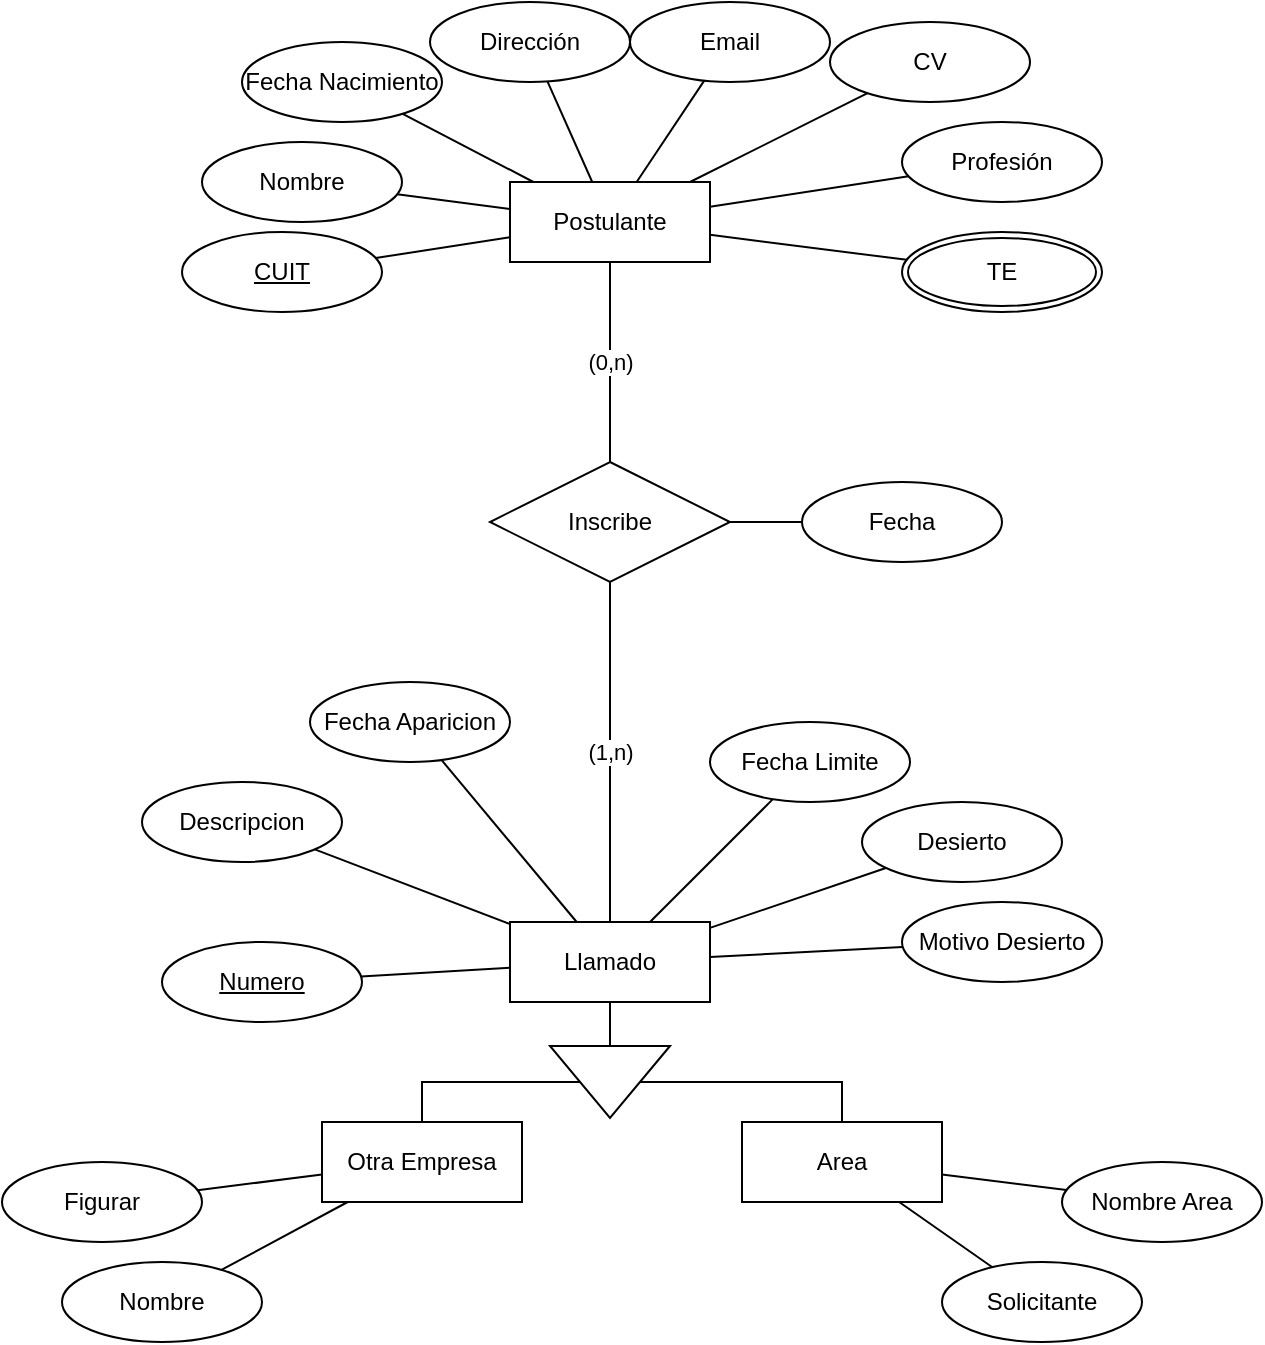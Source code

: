 <mxfile version="13.3.5" type="device" pages="4"><diagram id="C5RBs43oDa-KdzZeNtuy" name="MER-1"><mxGraphModel dx="1038" dy="607" grid="1" gridSize="10" guides="1" tooltips="1" connect="1" arrows="1" fold="1" page="1" pageScale="1" pageWidth="827" pageHeight="1169" math="0" shadow="0"><root><mxCell id="WIyWlLk6GJQsqaUBKTNV-0"/><mxCell id="WIyWlLk6GJQsqaUBKTNV-1" parent="WIyWlLk6GJQsqaUBKTNV-0"/><mxCell id="ZgihEKhaMajyVI1voceO-0" value="Llamado" style="whiteSpace=wrap;html=1;align=center;" parent="WIyWlLk6GJQsqaUBKTNV-1" vertex="1"><mxGeometry x="304" y="500" width="100" height="40" as="geometry"/></mxCell><mxCell id="ZgihEKhaMajyVI1voceO-1" value="Numero" style="ellipse;whiteSpace=wrap;html=1;align=center;fontStyle=4;" parent="WIyWlLk6GJQsqaUBKTNV-1" vertex="1"><mxGeometry x="130" y="510" width="100" height="40" as="geometry"/></mxCell><mxCell id="ZgihEKhaMajyVI1voceO-2" value="Descripcion" style="ellipse;whiteSpace=wrap;html=1;align=center;" parent="WIyWlLk6GJQsqaUBKTNV-1" vertex="1"><mxGeometry x="120" y="430" width="100" height="40" as="geometry"/></mxCell><mxCell id="ZgihEKhaMajyVI1voceO-3" value="Fecha Aparicion" style="ellipse;whiteSpace=wrap;html=1;align=center;" parent="WIyWlLk6GJQsqaUBKTNV-1" vertex="1"><mxGeometry x="204" y="380" width="100" height="40" as="geometry"/></mxCell><mxCell id="ZgihEKhaMajyVI1voceO-4" value="Fecha Limite" style="ellipse;whiteSpace=wrap;html=1;align=center;" parent="WIyWlLk6GJQsqaUBKTNV-1" vertex="1"><mxGeometry x="404" y="400" width="100" height="40" as="geometry"/></mxCell><mxCell id="ZgihEKhaMajyVI1voceO-5" value="" style="endArrow=none;html=1;rounded=0;" parent="WIyWlLk6GJQsqaUBKTNV-1" source="ZgihEKhaMajyVI1voceO-1" target="ZgihEKhaMajyVI1voceO-0" edge="1"><mxGeometry relative="1" as="geometry"><mxPoint x="20" y="630" as="sourcePoint"/><mxPoint x="180" y="630" as="targetPoint"/></mxGeometry></mxCell><mxCell id="ZgihEKhaMajyVI1voceO-6" value="" style="endArrow=none;html=1;rounded=0;" parent="WIyWlLk6GJQsqaUBKTNV-1" source="ZgihEKhaMajyVI1voceO-2" target="ZgihEKhaMajyVI1voceO-0" edge="1"><mxGeometry relative="1" as="geometry"><mxPoint x="350" y="700" as="sourcePoint"/><mxPoint x="510" y="700" as="targetPoint"/></mxGeometry></mxCell><mxCell id="ZgihEKhaMajyVI1voceO-7" value="" style="endArrow=none;html=1;rounded=0;" parent="WIyWlLk6GJQsqaUBKTNV-1" source="ZgihEKhaMajyVI1voceO-3" target="ZgihEKhaMajyVI1voceO-0" edge="1"><mxGeometry relative="1" as="geometry"><mxPoint x="420" y="660" as="sourcePoint"/><mxPoint x="580" y="660" as="targetPoint"/></mxGeometry></mxCell><mxCell id="ZgihEKhaMajyVI1voceO-8" value="" style="endArrow=none;html=1;rounded=0;" parent="WIyWlLk6GJQsqaUBKTNV-1" source="ZgihEKhaMajyVI1voceO-0" target="ZgihEKhaMajyVI1voceO-4" edge="1"><mxGeometry relative="1" as="geometry"><mxPoint x="450" y="600" as="sourcePoint"/><mxPoint x="610" y="600" as="targetPoint"/></mxGeometry></mxCell><mxCell id="ZgihEKhaMajyVI1voceO-9" value="Otra Empresa" style="whiteSpace=wrap;html=1;align=center;" parent="WIyWlLk6GJQsqaUBKTNV-1" vertex="1"><mxGeometry x="210" y="600" width="100" height="40" as="geometry"/></mxCell><mxCell id="ZgihEKhaMajyVI1voceO-10" value="Figurar" style="ellipse;whiteSpace=wrap;html=1;align=center;" parent="WIyWlLk6GJQsqaUBKTNV-1" vertex="1"><mxGeometry x="50" y="620" width="100" height="40" as="geometry"/></mxCell><mxCell id="ZgihEKhaMajyVI1voceO-12" value="Nombre" style="ellipse;whiteSpace=wrap;html=1;align=center;" parent="WIyWlLk6GJQsqaUBKTNV-1" vertex="1"><mxGeometry x="80" y="670" width="100" height="40" as="geometry"/></mxCell><mxCell id="ZgihEKhaMajyVI1voceO-13" value="" style="endArrow=none;html=1;rounded=0;" parent="WIyWlLk6GJQsqaUBKTNV-1" source="ZgihEKhaMajyVI1voceO-10" target="ZgihEKhaMajyVI1voceO-9" edge="1"><mxGeometry relative="1" as="geometry"><mxPoint x="370" y="770" as="sourcePoint"/><mxPoint x="530" y="770" as="targetPoint"/></mxGeometry></mxCell><mxCell id="ZgihEKhaMajyVI1voceO-14" value="" style="endArrow=none;html=1;rounded=0;" parent="WIyWlLk6GJQsqaUBKTNV-1" source="ZgihEKhaMajyVI1voceO-12" target="ZgihEKhaMajyVI1voceO-9" edge="1"><mxGeometry relative="1" as="geometry"><mxPoint x="360" y="750" as="sourcePoint"/><mxPoint x="520" y="750" as="targetPoint"/></mxGeometry></mxCell><mxCell id="ZgihEKhaMajyVI1voceO-15" value="Area" style="whiteSpace=wrap;html=1;align=center;" parent="WIyWlLk6GJQsqaUBKTNV-1" vertex="1"><mxGeometry x="420" y="600" width="100" height="40" as="geometry"/></mxCell><mxCell id="ZgihEKhaMajyVI1voceO-16" value="Nombre Area" style="ellipse;whiteSpace=wrap;html=1;align=center;" parent="WIyWlLk6GJQsqaUBKTNV-1" vertex="1"><mxGeometry x="580" y="620" width="100" height="40" as="geometry"/></mxCell><mxCell id="ZgihEKhaMajyVI1voceO-17" value="Solicitante" style="ellipse;whiteSpace=wrap;html=1;align=center;" parent="WIyWlLk6GJQsqaUBKTNV-1" vertex="1"><mxGeometry x="520" y="670" width="100" height="40" as="geometry"/></mxCell><mxCell id="ZgihEKhaMajyVI1voceO-18" value="" style="endArrow=none;html=1;rounded=0;" parent="WIyWlLk6GJQsqaUBKTNV-1" source="ZgihEKhaMajyVI1voceO-15" target="ZgihEKhaMajyVI1voceO-17" edge="1"><mxGeometry relative="1" as="geometry"><mxPoint x="600" y="840" as="sourcePoint"/><mxPoint x="760" y="840" as="targetPoint"/></mxGeometry></mxCell><mxCell id="ZgihEKhaMajyVI1voceO-19" value="" style="endArrow=none;html=1;rounded=0;" parent="WIyWlLk6GJQsqaUBKTNV-1" source="ZgihEKhaMajyVI1voceO-15" target="ZgihEKhaMajyVI1voceO-16" edge="1"><mxGeometry relative="1" as="geometry"><mxPoint x="620" y="570" as="sourcePoint"/><mxPoint x="780" y="570" as="targetPoint"/></mxGeometry></mxCell><mxCell id="ZgihEKhaMajyVI1voceO-20" value="Postulante" style="whiteSpace=wrap;html=1;align=center;" parent="WIyWlLk6GJQsqaUBKTNV-1" vertex="1"><mxGeometry x="304" y="130" width="100" height="40" as="geometry"/></mxCell><mxCell id="ZgihEKhaMajyVI1voceO-21" value="Nombre" style="ellipse;whiteSpace=wrap;html=1;align=center;" parent="WIyWlLk6GJQsqaUBKTNV-1" vertex="1"><mxGeometry x="150" y="110" width="100" height="40" as="geometry"/></mxCell><mxCell id="ZgihEKhaMajyVI1voceO-22" value="CUIT" style="ellipse;whiteSpace=wrap;html=1;align=center;fontStyle=4;" parent="WIyWlLk6GJQsqaUBKTNV-1" vertex="1"><mxGeometry x="140" y="155" width="100" height="40" as="geometry"/></mxCell><mxCell id="ZgihEKhaMajyVI1voceO-23" value="Fecha Nacimiento" style="ellipse;whiteSpace=wrap;html=1;align=center;" parent="WIyWlLk6GJQsqaUBKTNV-1" vertex="1"><mxGeometry x="170" y="60" width="100" height="40" as="geometry"/></mxCell><mxCell id="ZgihEKhaMajyVI1voceO-24" value="Dirección" style="ellipse;whiteSpace=wrap;html=1;align=center;" parent="WIyWlLk6GJQsqaUBKTNV-1" vertex="1"><mxGeometry x="264" y="40" width="100" height="40" as="geometry"/></mxCell><mxCell id="ZgihEKhaMajyVI1voceO-25" value="Email" style="ellipse;whiteSpace=wrap;html=1;align=center;" parent="WIyWlLk6GJQsqaUBKTNV-1" vertex="1"><mxGeometry x="364" y="40" width="100" height="40" as="geometry"/></mxCell><mxCell id="ZgihEKhaMajyVI1voceO-26" value="CV" style="ellipse;whiteSpace=wrap;html=1;align=center;" parent="WIyWlLk6GJQsqaUBKTNV-1" vertex="1"><mxGeometry x="464" y="50" width="100" height="40" as="geometry"/></mxCell><mxCell id="ZgihEKhaMajyVI1voceO-28" value="TE" style="ellipse;shape=doubleEllipse;margin=3;whiteSpace=wrap;html=1;align=center;" parent="WIyWlLk6GJQsqaUBKTNV-1" vertex="1"><mxGeometry x="500" y="155" width="100" height="40" as="geometry"/></mxCell><mxCell id="ZgihEKhaMajyVI1voceO-30" value="Profesión" style="ellipse;whiteSpace=wrap;html=1;align=center;" parent="WIyWlLk6GJQsqaUBKTNV-1" vertex="1"><mxGeometry x="500" y="100" width="100" height="40" as="geometry"/></mxCell><mxCell id="ZgihEKhaMajyVI1voceO-31" value="" style="triangle;whiteSpace=wrap;html=1;rotation=90;" parent="WIyWlLk6GJQsqaUBKTNV-1" vertex="1"><mxGeometry x="336" y="550" width="36" height="60" as="geometry"/></mxCell><mxCell id="ZgihEKhaMajyVI1voceO-32" value="" style="endArrow=none;html=1;rounded=0;exitX=0.5;exitY=1;exitDx=0;exitDy=0;" parent="WIyWlLk6GJQsqaUBKTNV-1" source="ZgihEKhaMajyVI1voceO-0" target="ZgihEKhaMajyVI1voceO-31" edge="1"><mxGeometry relative="1" as="geometry"><mxPoint x="290" y="690" as="sourcePoint"/><mxPoint x="450" y="690" as="targetPoint"/></mxGeometry></mxCell><mxCell id="ZgihEKhaMajyVI1voceO-33" value="" style="endArrow=none;html=1;rounded=0;" parent="WIyWlLk6GJQsqaUBKTNV-1" source="ZgihEKhaMajyVI1voceO-9" target="ZgihEKhaMajyVI1voceO-31" edge="1"><mxGeometry relative="1" as="geometry"><mxPoint x="140" y="570" as="sourcePoint"/><mxPoint x="300" y="570" as="targetPoint"/><Array as="points"><mxPoint x="260" y="580"/></Array></mxGeometry></mxCell><mxCell id="ZgihEKhaMajyVI1voceO-34" value="" style="endArrow=none;html=1;rounded=0;" parent="WIyWlLk6GJQsqaUBKTNV-1" source="ZgihEKhaMajyVI1voceO-31" target="ZgihEKhaMajyVI1voceO-15" edge="1"><mxGeometry relative="1" as="geometry"><mxPoint x="430" y="570" as="sourcePoint"/><mxPoint x="590" y="570" as="targetPoint"/><Array as="points"><mxPoint x="470" y="580"/></Array></mxGeometry></mxCell><mxCell id="ZgihEKhaMajyVI1voceO-35" value="Inscribe" style="shape=rhombus;perimeter=rhombusPerimeter;whiteSpace=wrap;html=1;align=center;" parent="WIyWlLk6GJQsqaUBKTNV-1" vertex="1"><mxGeometry x="294" y="270" width="120" height="60" as="geometry"/></mxCell><mxCell id="ZgihEKhaMajyVI1voceO-36" value="(0,n)" style="endArrow=none;html=1;rounded=0;" parent="WIyWlLk6GJQsqaUBKTNV-1" source="ZgihEKhaMajyVI1voceO-20" target="ZgihEKhaMajyVI1voceO-35" edge="1"><mxGeometry relative="1" as="geometry"><mxPoint x="360" y="230" as="sourcePoint"/><mxPoint x="520" y="230" as="targetPoint"/></mxGeometry></mxCell><mxCell id="ZgihEKhaMajyVI1voceO-37" value="(1,n)" style="endArrow=none;html=1;rounded=0;" parent="WIyWlLk6GJQsqaUBKTNV-1" source="ZgihEKhaMajyVI1voceO-35" target="ZgihEKhaMajyVI1voceO-0" edge="1"><mxGeometry relative="1" as="geometry"><mxPoint x="390" y="370" as="sourcePoint"/><mxPoint x="550" y="370" as="targetPoint"/></mxGeometry></mxCell><mxCell id="ZgihEKhaMajyVI1voceO-39" value="Fecha" style="ellipse;whiteSpace=wrap;html=1;align=center;" parent="WIyWlLk6GJQsqaUBKTNV-1" vertex="1"><mxGeometry x="450" y="280" width="100" height="40" as="geometry"/></mxCell><mxCell id="ZgihEKhaMajyVI1voceO-40" value="" style="endArrow=none;html=1;rounded=0;" parent="WIyWlLk6GJQsqaUBKTNV-1" source="ZgihEKhaMajyVI1voceO-35" target="ZgihEKhaMajyVI1voceO-39" edge="1"><mxGeometry relative="1" as="geometry"><mxPoint x="450" y="360" as="sourcePoint"/><mxPoint x="610" y="360" as="targetPoint"/></mxGeometry></mxCell><mxCell id="ZgihEKhaMajyVI1voceO-41" value="Desierto" style="ellipse;whiteSpace=wrap;html=1;align=center;" parent="WIyWlLk6GJQsqaUBKTNV-1" vertex="1"><mxGeometry x="480" y="440" width="100" height="40" as="geometry"/></mxCell><mxCell id="ZgihEKhaMajyVI1voceO-42" value="Motivo Desierto" style="ellipse;whiteSpace=wrap;html=1;align=center;" parent="WIyWlLk6GJQsqaUBKTNV-1" vertex="1"><mxGeometry x="500" y="490" width="100" height="40" as="geometry"/></mxCell><mxCell id="ZgihEKhaMajyVI1voceO-43" value="" style="endArrow=none;html=1;rounded=0;" parent="WIyWlLk6GJQsqaUBKTNV-1" source="ZgihEKhaMajyVI1voceO-0" target="ZgihEKhaMajyVI1voceO-41" edge="1"><mxGeometry relative="1" as="geometry"><mxPoint x="640" y="540" as="sourcePoint"/><mxPoint x="800" y="540" as="targetPoint"/></mxGeometry></mxCell><mxCell id="ZgihEKhaMajyVI1voceO-44" value="" style="endArrow=none;html=1;rounded=0;" parent="WIyWlLk6GJQsqaUBKTNV-1" source="ZgihEKhaMajyVI1voceO-0" target="ZgihEKhaMajyVI1voceO-42" edge="1"><mxGeometry relative="1" as="geometry"><mxPoint x="560" y="550" as="sourcePoint"/><mxPoint x="720" y="550" as="targetPoint"/></mxGeometry></mxCell><mxCell id="ZgihEKhaMajyVI1voceO-45" value="" style="endArrow=none;html=1;rounded=0;" parent="WIyWlLk6GJQsqaUBKTNV-1" source="ZgihEKhaMajyVI1voceO-22" target="ZgihEKhaMajyVI1voceO-20" edge="1"><mxGeometry relative="1" as="geometry"><mxPoint x="220" y="220" as="sourcePoint"/><mxPoint x="380" y="220" as="targetPoint"/></mxGeometry></mxCell><mxCell id="ZgihEKhaMajyVI1voceO-46" value="" style="endArrow=none;html=1;rounded=0;" parent="WIyWlLk6GJQsqaUBKTNV-1" source="ZgihEKhaMajyVI1voceO-21" target="ZgihEKhaMajyVI1voceO-20" edge="1"><mxGeometry relative="1" as="geometry"><mxPoint x="246.85" y="178.014" as="sourcePoint"/><mxPoint x="314" y="167.622" as="targetPoint"/></mxGeometry></mxCell><mxCell id="ZgihEKhaMajyVI1voceO-47" value="" style="endArrow=none;html=1;rounded=0;" parent="WIyWlLk6GJQsqaUBKTNV-1" source="ZgihEKhaMajyVI1voceO-23" target="ZgihEKhaMajyVI1voceO-20" edge="1"><mxGeometry relative="1" as="geometry"><mxPoint x="256.85" y="188.014" as="sourcePoint"/><mxPoint x="324" y="177.622" as="targetPoint"/></mxGeometry></mxCell><mxCell id="ZgihEKhaMajyVI1voceO-48" value="" style="endArrow=none;html=1;rounded=0;" parent="WIyWlLk6GJQsqaUBKTNV-1" source="ZgihEKhaMajyVI1voceO-24" target="ZgihEKhaMajyVI1voceO-20" edge="1"><mxGeometry relative="1" as="geometry"><mxPoint x="266.85" y="198.014" as="sourcePoint"/><mxPoint x="334" y="187.622" as="targetPoint"/></mxGeometry></mxCell><mxCell id="ZgihEKhaMajyVI1voceO-49" value="" style="endArrow=none;html=1;rounded=0;" parent="WIyWlLk6GJQsqaUBKTNV-1" source="ZgihEKhaMajyVI1voceO-20" target="ZgihEKhaMajyVI1voceO-25" edge="1"><mxGeometry relative="1" as="geometry"><mxPoint x="276.85" y="208.014" as="sourcePoint"/><mxPoint x="344" y="197.622" as="targetPoint"/></mxGeometry></mxCell><mxCell id="ZgihEKhaMajyVI1voceO-50" value="" style="endArrow=none;html=1;rounded=0;" parent="WIyWlLk6GJQsqaUBKTNV-1" source="ZgihEKhaMajyVI1voceO-20" target="ZgihEKhaMajyVI1voceO-26" edge="1"><mxGeometry relative="1" as="geometry"><mxPoint x="286.85" y="218.014" as="sourcePoint"/><mxPoint x="354" y="207.622" as="targetPoint"/></mxGeometry></mxCell><mxCell id="ZgihEKhaMajyVI1voceO-51" value="" style="endArrow=none;html=1;rounded=0;" parent="WIyWlLk6GJQsqaUBKTNV-1" source="ZgihEKhaMajyVI1voceO-20" target="ZgihEKhaMajyVI1voceO-30" edge="1"><mxGeometry relative="1" as="geometry"><mxPoint x="296.85" y="228.014" as="sourcePoint"/><mxPoint x="364" y="217.622" as="targetPoint"/></mxGeometry></mxCell><mxCell id="ZgihEKhaMajyVI1voceO-52" value="" style="endArrow=none;html=1;rounded=0;" parent="WIyWlLk6GJQsqaUBKTNV-1" source="ZgihEKhaMajyVI1voceO-20" target="ZgihEKhaMajyVI1voceO-28" edge="1"><mxGeometry relative="1" as="geometry"><mxPoint x="306.85" y="238.014" as="sourcePoint"/><mxPoint x="374" y="227.622" as="targetPoint"/></mxGeometry></mxCell></root></mxGraphModel></diagram><diagram id="ThV2WHl6C8aB-Z8M5qTd" name="Tablas-1"><mxGraphModel dx="1038" dy="607" grid="1" gridSize="10" guides="1" tooltips="1" connect="1" arrows="1" fold="1" page="1" pageScale="1" pageWidth="850" pageHeight="1100" math="0" shadow="0"><root><mxCell id="f4NQzn0e04oGggSSpFgp-0"/><mxCell id="f4NQzn0e04oGggSSpFgp-1" parent="f4NQzn0e04oGggSSpFgp-0"/><mxCell id="pLVec9rh0ysa8ZvhXUKk-23" value="" style="endArrow=none;html=1;rounded=0;startArrow=block;startFill=1;" edge="1" parent="f4NQzn0e04oGggSSpFgp-1" source="f4NQzn0e04oGggSSpFgp-2" target="pLVec9rh0ysa8ZvhXUKk-4"><mxGeometry relative="1" as="geometry"><mxPoint x="130" y="90" as="sourcePoint"/><mxPoint x="290" y="90" as="targetPoint"/><Array as="points"><mxPoint x="160" y="95"/></Array></mxGeometry></mxCell><mxCell id="1BPWDtXQwX2m-CzhfyBX-0" value="" style="endArrow=none;html=1;rounded=0;startArrow=block;startFill=1;exitX=1;exitY=0.5;exitDx=0;exitDy=0;" edge="1" parent="f4NQzn0e04oGggSSpFgp-1" source="f4NQzn0e04oGggSSpFgp-3" target="ukQWkpejL64J3b5CJRqK-4"><mxGeometry relative="1" as="geometry"><mxPoint x="170" y="140" as="sourcePoint"/><mxPoint x="360" y="105" as="targetPoint"/><Array as="points"><mxPoint x="350" y="175"/><mxPoint x="350" y="320"/></Array></mxGeometry></mxCell><mxCell id="f4NQzn0e04oGggSSpFgp-2" value="Postulante" style="shape=table;startSize=30;container=1;collapsible=1;childLayout=tableLayout;fixedRows=1;rowLines=0;fontStyle=1;align=center;resizeLast=1;" vertex="1" parent="f4NQzn0e04oGggSSpFgp-1"><mxGeometry x="70" y="130" width="180" height="250" as="geometry"/></mxCell><mxCell id="f4NQzn0e04oGggSSpFgp-3" value="" style="shape=partialRectangle;collapsible=0;dropTarget=0;pointerEvents=0;fillColor=none;top=0;left=0;bottom=1;right=0;points=[[0,0.5],[1,0.5]];portConstraint=eastwest;" vertex="1" parent="f4NQzn0e04oGggSSpFgp-2"><mxGeometry y="30" width="180" height="30" as="geometry"/></mxCell><mxCell id="f4NQzn0e04oGggSSpFgp-4" value="PK" style="shape=partialRectangle;connectable=0;fillColor=none;top=0;left=0;bottom=0;right=0;fontStyle=1;overflow=hidden;" vertex="1" parent="f4NQzn0e04oGggSSpFgp-3"><mxGeometry width="30" height="30" as="geometry"/></mxCell><mxCell id="f4NQzn0e04oGggSSpFgp-5" value="CUIT" style="shape=partialRectangle;connectable=0;fillColor=none;top=0;left=0;bottom=0;right=0;align=left;spacingLeft=6;fontStyle=5;overflow=hidden;" vertex="1" parent="f4NQzn0e04oGggSSpFgp-3"><mxGeometry x="30" width="150" height="30" as="geometry"/></mxCell><mxCell id="f4NQzn0e04oGggSSpFgp-6" value="" style="shape=partialRectangle;collapsible=0;dropTarget=0;pointerEvents=0;fillColor=none;top=0;left=0;bottom=0;right=0;points=[[0,0.5],[1,0.5]];portConstraint=eastwest;" vertex="1" parent="f4NQzn0e04oGggSSpFgp-2"><mxGeometry y="60" width="180" height="30" as="geometry"/></mxCell><mxCell id="f4NQzn0e04oGggSSpFgp-7" value="" style="shape=partialRectangle;connectable=0;fillColor=none;top=0;left=0;bottom=0;right=0;editable=1;overflow=hidden;" vertex="1" parent="f4NQzn0e04oGggSSpFgp-6"><mxGeometry width="30" height="30" as="geometry"/></mxCell><mxCell id="f4NQzn0e04oGggSSpFgp-8" value="Nombre" style="shape=partialRectangle;connectable=0;fillColor=none;top=0;left=0;bottom=0;right=0;align=left;spacingLeft=6;overflow=hidden;" vertex="1" parent="f4NQzn0e04oGggSSpFgp-6"><mxGeometry x="30" width="150" height="30" as="geometry"/></mxCell><mxCell id="f4NQzn0e04oGggSSpFgp-9" value="" style="shape=partialRectangle;collapsible=0;dropTarget=0;pointerEvents=0;fillColor=none;top=0;left=0;bottom=0;right=0;points=[[0,0.5],[1,0.5]];portConstraint=eastwest;" vertex="1" parent="f4NQzn0e04oGggSSpFgp-2"><mxGeometry y="90" width="180" height="30" as="geometry"/></mxCell><mxCell id="f4NQzn0e04oGggSSpFgp-10" value="" style="shape=partialRectangle;connectable=0;fillColor=none;top=0;left=0;bottom=0;right=0;editable=1;overflow=hidden;" vertex="1" parent="f4NQzn0e04oGggSSpFgp-9"><mxGeometry width="30" height="30" as="geometry"/></mxCell><mxCell id="f4NQzn0e04oGggSSpFgp-11" value="Fecha_Nacimiento" style="shape=partialRectangle;connectable=0;fillColor=none;top=0;left=0;bottom=0;right=0;align=left;spacingLeft=6;overflow=hidden;" vertex="1" parent="f4NQzn0e04oGggSSpFgp-9"><mxGeometry x="30" width="150" height="30" as="geometry"/></mxCell><mxCell id="f4NQzn0e04oGggSSpFgp-12" value="" style="shape=partialRectangle;collapsible=0;dropTarget=0;pointerEvents=0;fillColor=none;top=0;left=0;bottom=0;right=0;points=[[0,0.5],[1,0.5]];portConstraint=eastwest;" vertex="1" parent="f4NQzn0e04oGggSSpFgp-2"><mxGeometry y="120" width="180" height="30" as="geometry"/></mxCell><mxCell id="f4NQzn0e04oGggSSpFgp-13" value="" style="shape=partialRectangle;connectable=0;fillColor=none;top=0;left=0;bottom=0;right=0;editable=1;overflow=hidden;" vertex="1" parent="f4NQzn0e04oGggSSpFgp-12"><mxGeometry width="30" height="30" as="geometry"/></mxCell><mxCell id="f4NQzn0e04oGggSSpFgp-14" value="Direccion" style="shape=partialRectangle;connectable=0;fillColor=none;top=0;left=0;bottom=0;right=0;align=left;spacingLeft=6;overflow=hidden;" vertex="1" parent="f4NQzn0e04oGggSSpFgp-12"><mxGeometry x="30" width="150" height="30" as="geometry"/></mxCell><mxCell id="hYkYhABFv4ZhQZRTtX-B-0" value="" style="shape=partialRectangle;collapsible=0;dropTarget=0;pointerEvents=0;fillColor=none;top=0;left=0;bottom=0;right=0;points=[[0,0.5],[1,0.5]];portConstraint=eastwest;" vertex="1" parent="f4NQzn0e04oGggSSpFgp-2"><mxGeometry y="150" width="180" height="30" as="geometry"/></mxCell><mxCell id="hYkYhABFv4ZhQZRTtX-B-1" value="" style="shape=partialRectangle;connectable=0;fillColor=none;top=0;left=0;bottom=0;right=0;editable=1;overflow=hidden;" vertex="1" parent="hYkYhABFv4ZhQZRTtX-B-0"><mxGeometry width="30" height="30" as="geometry"/></mxCell><mxCell id="hYkYhABFv4ZhQZRTtX-B-2" value="Email" style="shape=partialRectangle;connectable=0;fillColor=none;top=0;left=0;bottom=0;right=0;align=left;spacingLeft=6;overflow=hidden;" vertex="1" parent="hYkYhABFv4ZhQZRTtX-B-0"><mxGeometry x="30" width="150" height="30" as="geometry"/></mxCell><mxCell id="hYkYhABFv4ZhQZRTtX-B-3" value="" style="shape=partialRectangle;collapsible=0;dropTarget=0;pointerEvents=0;fillColor=none;top=0;left=0;bottom=0;right=0;points=[[0,0.5],[1,0.5]];portConstraint=eastwest;" vertex="1" parent="f4NQzn0e04oGggSSpFgp-2"><mxGeometry y="180" width="180" height="30" as="geometry"/></mxCell><mxCell id="hYkYhABFv4ZhQZRTtX-B-4" value="" style="shape=partialRectangle;connectable=0;fillColor=none;top=0;left=0;bottom=0;right=0;editable=1;overflow=hidden;" vertex="1" parent="hYkYhABFv4ZhQZRTtX-B-3"><mxGeometry width="30" height="30" as="geometry"/></mxCell><mxCell id="hYkYhABFv4ZhQZRTtX-B-5" value="CV" style="shape=partialRectangle;connectable=0;fillColor=none;top=0;left=0;bottom=0;right=0;align=left;spacingLeft=6;overflow=hidden;" vertex="1" parent="hYkYhABFv4ZhQZRTtX-B-3"><mxGeometry x="30" width="150" height="30" as="geometry"/></mxCell><mxCell id="hYkYhABFv4ZhQZRTtX-B-6" value="" style="shape=partialRectangle;collapsible=0;dropTarget=0;pointerEvents=0;fillColor=none;top=0;left=0;bottom=0;right=0;points=[[0,0.5],[1,0.5]];portConstraint=eastwest;" vertex="1" parent="f4NQzn0e04oGggSSpFgp-2"><mxGeometry y="210" width="180" height="30" as="geometry"/></mxCell><mxCell id="hYkYhABFv4ZhQZRTtX-B-7" value="" style="shape=partialRectangle;connectable=0;fillColor=none;top=0;left=0;bottom=0;right=0;editable=1;overflow=hidden;" vertex="1" parent="hYkYhABFv4ZhQZRTtX-B-6"><mxGeometry width="30" height="30" as="geometry"/></mxCell><mxCell id="hYkYhABFv4ZhQZRTtX-B-8" value="Profesion" style="shape=partialRectangle;connectable=0;fillColor=none;top=0;left=0;bottom=0;right=0;align=left;spacingLeft=6;overflow=hidden;" vertex="1" parent="hYkYhABFv4ZhQZRTtX-B-6"><mxGeometry x="30" width="150" height="30" as="geometry"/></mxCell><mxCell id="pLVec9rh0ysa8ZvhXUKk-0" value="Telefonos" style="shape=table;startSize=30;container=1;collapsible=1;childLayout=tableLayout;fixedRows=1;rowLines=0;fontStyle=1;align=center;resizeLast=1;" vertex="1" parent="f4NQzn0e04oGggSSpFgp-1"><mxGeometry x="350" y="20" width="180" height="130" as="geometry"/></mxCell><mxCell id="pLVec9rh0ysa8ZvhXUKk-1" value="" style="shape=partialRectangle;collapsible=0;dropTarget=0;pointerEvents=0;fillColor=none;top=0;left=0;bottom=1;right=0;points=[[0,0.5],[1,0.5]];portConstraint=eastwest;" vertex="1" parent="pLVec9rh0ysa8ZvhXUKk-0"><mxGeometry y="30" width="180" height="30" as="geometry"/></mxCell><mxCell id="pLVec9rh0ysa8ZvhXUKk-2" value="PK" style="shape=partialRectangle;connectable=0;fillColor=none;top=0;left=0;bottom=0;right=0;fontStyle=1;overflow=hidden;" vertex="1" parent="pLVec9rh0ysa8ZvhXUKk-1"><mxGeometry width="30" height="30" as="geometry"/></mxCell><mxCell id="pLVec9rh0ysa8ZvhXUKk-3" value="Id_Telefono" style="shape=partialRectangle;connectable=0;fillColor=none;top=0;left=0;bottom=0;right=0;align=left;spacingLeft=6;fontStyle=5;overflow=hidden;" vertex="1" parent="pLVec9rh0ysa8ZvhXUKk-1"><mxGeometry x="30" width="150" height="30" as="geometry"/></mxCell><mxCell id="pLVec9rh0ysa8ZvhXUKk-4" value="" style="shape=partialRectangle;collapsible=0;dropTarget=0;pointerEvents=0;fillColor=none;top=0;left=0;bottom=0;right=0;points=[[0,0.5],[1,0.5]];portConstraint=eastwest;" vertex="1" parent="pLVec9rh0ysa8ZvhXUKk-0"><mxGeometry y="60" width="180" height="30" as="geometry"/></mxCell><mxCell id="pLVec9rh0ysa8ZvhXUKk-5" value="FK" style="shape=partialRectangle;connectable=0;fillColor=none;top=0;left=0;bottom=0;right=0;editable=1;overflow=hidden;fontStyle=1" vertex="1" parent="pLVec9rh0ysa8ZvhXUKk-4"><mxGeometry width="30" height="30" as="geometry"/></mxCell><mxCell id="pLVec9rh0ysa8ZvhXUKk-6" value="CUIT" style="shape=partialRectangle;connectable=0;fillColor=none;top=0;left=0;bottom=0;right=0;align=left;spacingLeft=6;overflow=hidden;fontStyle=1" vertex="1" parent="pLVec9rh0ysa8ZvhXUKk-4"><mxGeometry x="30" width="150" height="30" as="geometry"/></mxCell><mxCell id="pLVec9rh0ysa8ZvhXUKk-20" value="" style="shape=partialRectangle;collapsible=0;dropTarget=0;pointerEvents=0;fillColor=none;top=0;left=0;bottom=0;right=0;points=[[0,0.5],[1,0.5]];portConstraint=eastwest;" vertex="1" parent="pLVec9rh0ysa8ZvhXUKk-0"><mxGeometry y="90" width="180" height="30" as="geometry"/></mxCell><mxCell id="pLVec9rh0ysa8ZvhXUKk-21" value="" style="shape=partialRectangle;connectable=0;fillColor=none;top=0;left=0;bottom=0;right=0;editable=1;overflow=hidden;" vertex="1" parent="pLVec9rh0ysa8ZvhXUKk-20"><mxGeometry width="30" height="30" as="geometry"/></mxCell><mxCell id="pLVec9rh0ysa8ZvhXUKk-22" value="Numero" style="shape=partialRectangle;connectable=0;fillColor=none;top=0;left=0;bottom=0;right=0;align=left;spacingLeft=6;overflow=hidden;" vertex="1" parent="pLVec9rh0ysa8ZvhXUKk-20"><mxGeometry x="30" width="150" height="30" as="geometry"/></mxCell><mxCell id="ukQWkpejL64J3b5CJRqK-0" value="Inscripciones" style="shape=table;startSize=30;container=1;collapsible=1;childLayout=tableLayout;fixedRows=1;rowLines=0;fontStyle=1;align=center;resizeLast=1;" vertex="1" parent="f4NQzn0e04oGggSSpFgp-1"><mxGeometry x="400" y="245" width="180" height="160" as="geometry"/></mxCell><mxCell id="ukQWkpejL64J3b5CJRqK-1" value="" style="shape=partialRectangle;collapsible=0;dropTarget=0;pointerEvents=0;fillColor=none;top=0;left=0;bottom=1;right=0;points=[[0,0.5],[1,0.5]];portConstraint=eastwest;" vertex="1" parent="ukQWkpejL64J3b5CJRqK-0"><mxGeometry y="30" width="180" height="30" as="geometry"/></mxCell><mxCell id="ukQWkpejL64J3b5CJRqK-2" value="PK" style="shape=partialRectangle;connectable=0;fillColor=none;top=0;left=0;bottom=0;right=0;fontStyle=1;overflow=hidden;" vertex="1" parent="ukQWkpejL64J3b5CJRqK-1"><mxGeometry width="30" height="30" as="geometry"/></mxCell><mxCell id="ukQWkpejL64J3b5CJRqK-3" value="Id_Inscripcion" style="shape=partialRectangle;connectable=0;fillColor=none;top=0;left=0;bottom=0;right=0;align=left;spacingLeft=6;fontStyle=5;overflow=hidden;" vertex="1" parent="ukQWkpejL64J3b5CJRqK-1"><mxGeometry x="30" width="150" height="30" as="geometry"/></mxCell><mxCell id="ukQWkpejL64J3b5CJRqK-4" value="" style="shape=partialRectangle;collapsible=0;dropTarget=0;pointerEvents=0;fillColor=none;top=0;left=0;bottom=0;right=0;points=[[0,0.5],[1,0.5]];portConstraint=eastwest;" vertex="1" parent="ukQWkpejL64J3b5CJRqK-0"><mxGeometry y="60" width="180" height="30" as="geometry"/></mxCell><mxCell id="ukQWkpejL64J3b5CJRqK-5" value="FK" style="shape=partialRectangle;connectable=0;fillColor=none;top=0;left=0;bottom=0;right=0;editable=1;overflow=hidden;fontStyle=1" vertex="1" parent="ukQWkpejL64J3b5CJRqK-4"><mxGeometry width="30" height="30" as="geometry"/></mxCell><mxCell id="ukQWkpejL64J3b5CJRqK-6" value="CUIT" style="shape=partialRectangle;connectable=0;fillColor=none;top=0;left=0;bottom=0;right=0;align=left;spacingLeft=6;overflow=hidden;fontStyle=1" vertex="1" parent="ukQWkpejL64J3b5CJRqK-4"><mxGeometry x="30" width="150" height="30" as="geometry"/></mxCell><mxCell id="ukQWkpejL64J3b5CJRqK-7" value="" style="shape=partialRectangle;collapsible=0;dropTarget=0;pointerEvents=0;fillColor=none;top=0;left=0;bottom=0;right=0;points=[[0,0.5],[1,0.5]];portConstraint=eastwest;" vertex="1" parent="ukQWkpejL64J3b5CJRqK-0"><mxGeometry y="90" width="180" height="30" as="geometry"/></mxCell><mxCell id="ukQWkpejL64J3b5CJRqK-8" value="FK" style="shape=partialRectangle;connectable=0;fillColor=none;top=0;left=0;bottom=0;right=0;editable=1;overflow=hidden;fontStyle=1" vertex="1" parent="ukQWkpejL64J3b5CJRqK-7"><mxGeometry width="30" height="30" as="geometry"/></mxCell><mxCell id="ukQWkpejL64J3b5CJRqK-9" value="Numero" style="shape=partialRectangle;connectable=0;fillColor=none;top=0;left=0;bottom=0;right=0;align=left;spacingLeft=6;overflow=hidden;fontStyle=1" vertex="1" parent="ukQWkpejL64J3b5CJRqK-7"><mxGeometry x="30" width="150" height="30" as="geometry"/></mxCell><mxCell id="ukQWkpejL64J3b5CJRqK-10" value="" style="shape=partialRectangle;collapsible=0;dropTarget=0;pointerEvents=0;fillColor=none;top=0;left=0;bottom=0;right=0;points=[[0,0.5],[1,0.5]];portConstraint=eastwest;" vertex="1" parent="ukQWkpejL64J3b5CJRqK-0"><mxGeometry y="120" width="180" height="30" as="geometry"/></mxCell><mxCell id="ukQWkpejL64J3b5CJRqK-11" value="" style="shape=partialRectangle;connectable=0;fillColor=none;top=0;left=0;bottom=0;right=0;editable=1;overflow=hidden;" vertex="1" parent="ukQWkpejL64J3b5CJRqK-10"><mxGeometry width="30" height="30" as="geometry"/></mxCell><mxCell id="ukQWkpejL64J3b5CJRqK-12" value="Fecha" style="shape=partialRectangle;connectable=0;fillColor=none;top=0;left=0;bottom=0;right=0;align=left;spacingLeft=6;overflow=hidden;" vertex="1" parent="ukQWkpejL64J3b5CJRqK-10"><mxGeometry x="30" width="150" height="30" as="geometry"/></mxCell><mxCell id="1BPWDtXQwX2m-CzhfyBX-1" value="Llamado" style="shape=table;startSize=30;container=1;collapsible=1;childLayout=tableLayout;fixedRows=1;rowLines=0;fontStyle=1;align=center;resizeLast=1;" vertex="1" parent="f4NQzn0e04oGggSSpFgp-1"><mxGeometry x="220" y="460" width="180" height="370" as="geometry"/></mxCell><mxCell id="1BPWDtXQwX2m-CzhfyBX-2" value="" style="shape=partialRectangle;collapsible=0;dropTarget=0;pointerEvents=0;fillColor=none;top=0;left=0;bottom=1;right=0;points=[[0,0.5],[1,0.5]];portConstraint=eastwest;" vertex="1" parent="1BPWDtXQwX2m-CzhfyBX-1"><mxGeometry y="30" width="180" height="30" as="geometry"/></mxCell><mxCell id="1BPWDtXQwX2m-CzhfyBX-3" value="PK" style="shape=partialRectangle;connectable=0;fillColor=none;top=0;left=0;bottom=0;right=0;fontStyle=1;overflow=hidden;" vertex="1" parent="1BPWDtXQwX2m-CzhfyBX-2"><mxGeometry width="30" height="30" as="geometry"/></mxCell><mxCell id="1BPWDtXQwX2m-CzhfyBX-4" value="Numero" style="shape=partialRectangle;connectable=0;fillColor=none;top=0;left=0;bottom=0;right=0;align=left;spacingLeft=6;fontStyle=5;overflow=hidden;" vertex="1" parent="1BPWDtXQwX2m-CzhfyBX-2"><mxGeometry x="30" width="150" height="30" as="geometry"/></mxCell><mxCell id="1BPWDtXQwX2m-CzhfyBX-5" value="" style="shape=partialRectangle;collapsible=0;dropTarget=0;pointerEvents=0;fillColor=none;top=0;left=0;bottom=0;right=0;points=[[0,0.5],[1,0.5]];portConstraint=eastwest;" vertex="1" parent="1BPWDtXQwX2m-CzhfyBX-1"><mxGeometry y="60" width="180" height="30" as="geometry"/></mxCell><mxCell id="1BPWDtXQwX2m-CzhfyBX-6" value="" style="shape=partialRectangle;connectable=0;fillColor=none;top=0;left=0;bottom=0;right=0;editable=1;overflow=hidden;" vertex="1" parent="1BPWDtXQwX2m-CzhfyBX-5"><mxGeometry width="30" height="30" as="geometry"/></mxCell><mxCell id="1BPWDtXQwX2m-CzhfyBX-7" value="Descripcion" style="shape=partialRectangle;connectable=0;fillColor=none;top=0;left=0;bottom=0;right=0;align=left;spacingLeft=6;overflow=hidden;" vertex="1" parent="1BPWDtXQwX2m-CzhfyBX-5"><mxGeometry x="30" width="150" height="30" as="geometry"/></mxCell><mxCell id="1BPWDtXQwX2m-CzhfyBX-8" value="" style="shape=partialRectangle;collapsible=0;dropTarget=0;pointerEvents=0;fillColor=none;top=0;left=0;bottom=0;right=0;points=[[0,0.5],[1,0.5]];portConstraint=eastwest;" vertex="1" parent="1BPWDtXQwX2m-CzhfyBX-1"><mxGeometry y="90" width="180" height="30" as="geometry"/></mxCell><mxCell id="1BPWDtXQwX2m-CzhfyBX-9" value="" style="shape=partialRectangle;connectable=0;fillColor=none;top=0;left=0;bottom=0;right=0;editable=1;overflow=hidden;" vertex="1" parent="1BPWDtXQwX2m-CzhfyBX-8"><mxGeometry width="30" height="30" as="geometry"/></mxCell><mxCell id="1BPWDtXQwX2m-CzhfyBX-10" value="Fecha_Aparicion" style="shape=partialRectangle;connectable=0;fillColor=none;top=0;left=0;bottom=0;right=0;align=left;spacingLeft=6;overflow=hidden;" vertex="1" parent="1BPWDtXQwX2m-CzhfyBX-8"><mxGeometry x="30" width="150" height="30" as="geometry"/></mxCell><mxCell id="1BPWDtXQwX2m-CzhfyBX-11" value="" style="shape=partialRectangle;collapsible=0;dropTarget=0;pointerEvents=0;fillColor=none;top=0;left=0;bottom=0;right=0;points=[[0,0.5],[1,0.5]];portConstraint=eastwest;" vertex="1" parent="1BPWDtXQwX2m-CzhfyBX-1"><mxGeometry y="120" width="180" height="30" as="geometry"/></mxCell><mxCell id="1BPWDtXQwX2m-CzhfyBX-12" value="" style="shape=partialRectangle;connectable=0;fillColor=none;top=0;left=0;bottom=0;right=0;editable=1;overflow=hidden;" vertex="1" parent="1BPWDtXQwX2m-CzhfyBX-11"><mxGeometry width="30" height="30" as="geometry"/></mxCell><mxCell id="1BPWDtXQwX2m-CzhfyBX-13" value="Fecha_Limite" style="shape=partialRectangle;connectable=0;fillColor=none;top=0;left=0;bottom=0;right=0;align=left;spacingLeft=6;overflow=hidden;" vertex="1" parent="1BPWDtXQwX2m-CzhfyBX-11"><mxGeometry x="30" width="150" height="30" as="geometry"/></mxCell><mxCell id="aixLDfQTCnGowHxhnYto-0" value="" style="shape=partialRectangle;collapsible=0;dropTarget=0;pointerEvents=0;fillColor=none;top=0;left=0;bottom=0;right=0;points=[[0,0.5],[1,0.5]];portConstraint=eastwest;" vertex="1" parent="1BPWDtXQwX2m-CzhfyBX-1"><mxGeometry y="150" width="180" height="30" as="geometry"/></mxCell><mxCell id="aixLDfQTCnGowHxhnYto-1" value="" style="shape=partialRectangle;connectable=0;fillColor=none;top=0;left=0;bottom=0;right=0;editable=1;overflow=hidden;" vertex="1" parent="aixLDfQTCnGowHxhnYto-0"><mxGeometry width="30" height="30" as="geometry"/></mxCell><mxCell id="aixLDfQTCnGowHxhnYto-2" value="Desierto" style="shape=partialRectangle;connectable=0;fillColor=none;top=0;left=0;bottom=0;right=0;align=left;spacingLeft=6;overflow=hidden;" vertex="1" parent="aixLDfQTCnGowHxhnYto-0"><mxGeometry x="30" width="150" height="30" as="geometry"/></mxCell><mxCell id="a_oOek9sjmUTylO2ahFa-0" value="" style="shape=partialRectangle;collapsible=0;dropTarget=0;pointerEvents=0;fillColor=none;top=0;left=0;bottom=0;right=0;points=[[0,0.5],[1,0.5]];portConstraint=eastwest;" vertex="1" parent="1BPWDtXQwX2m-CzhfyBX-1"><mxGeometry y="180" width="180" height="30" as="geometry"/></mxCell><mxCell id="a_oOek9sjmUTylO2ahFa-1" value="" style="shape=partialRectangle;connectable=0;fillColor=none;top=0;left=0;bottom=0;right=0;editable=1;overflow=hidden;" vertex="1" parent="a_oOek9sjmUTylO2ahFa-0"><mxGeometry width="30" height="30" as="geometry"/></mxCell><mxCell id="a_oOek9sjmUTylO2ahFa-2" value="Motivo_Desierto" style="shape=partialRectangle;connectable=0;fillColor=none;top=0;left=0;bottom=0;right=0;align=left;spacingLeft=6;overflow=hidden;" vertex="1" parent="a_oOek9sjmUTylO2ahFa-0"><mxGeometry x="30" width="150" height="30" as="geometry"/></mxCell><mxCell id="iWKLjw36UmzFlfdxZKpz-0" value="" style="shape=partialRectangle;collapsible=0;dropTarget=0;pointerEvents=0;fillColor=none;top=0;left=0;bottom=0;right=0;points=[[0,0.5],[1,0.5]];portConstraint=eastwest;" vertex="1" parent="1BPWDtXQwX2m-CzhfyBX-1"><mxGeometry y="210" width="180" height="30" as="geometry"/></mxCell><mxCell id="iWKLjw36UmzFlfdxZKpz-1" value="" style="shape=partialRectangle;connectable=0;fillColor=none;top=0;left=0;bottom=0;right=0;editable=1;overflow=hidden;" vertex="1" parent="iWKLjw36UmzFlfdxZKpz-0"><mxGeometry width="30" height="30" as="geometry"/></mxCell><mxCell id="iWKLjw36UmzFlfdxZKpz-2" value="Tipo_Llamado" style="shape=partialRectangle;connectable=0;fillColor=none;top=0;left=0;bottom=0;right=0;align=left;spacingLeft=6;overflow=hidden;" vertex="1" parent="iWKLjw36UmzFlfdxZKpz-0"><mxGeometry x="30" width="150" height="30" as="geometry"/></mxCell><mxCell id="iWKLjw36UmzFlfdxZKpz-3" value="" style="shape=partialRectangle;collapsible=0;dropTarget=0;pointerEvents=0;fillColor=none;top=0;left=0;bottom=0;right=0;points=[[0,0.5],[1,0.5]];portConstraint=eastwest;" vertex="1" parent="1BPWDtXQwX2m-CzhfyBX-1"><mxGeometry y="240" width="180" height="30" as="geometry"/></mxCell><mxCell id="iWKLjw36UmzFlfdxZKpz-4" value="" style="shape=partialRectangle;connectable=0;fillColor=none;top=0;left=0;bottom=0;right=0;editable=1;overflow=hidden;" vertex="1" parent="iWKLjw36UmzFlfdxZKpz-3"><mxGeometry width="30" height="30" as="geometry"/></mxCell><mxCell id="iWKLjw36UmzFlfdxZKpz-5" value="Empresa_Nombre" style="shape=partialRectangle;connectable=0;fillColor=none;top=0;left=0;bottom=0;right=0;align=left;spacingLeft=6;overflow=hidden;" vertex="1" parent="iWKLjw36UmzFlfdxZKpz-3"><mxGeometry x="30" width="150" height="30" as="geometry"/></mxCell><mxCell id="CKv7tQYzjteURsSR_ZrY-0" value="" style="shape=partialRectangle;collapsible=0;dropTarget=0;pointerEvents=0;fillColor=none;top=0;left=0;bottom=0;right=0;points=[[0,0.5],[1,0.5]];portConstraint=eastwest;" vertex="1" parent="1BPWDtXQwX2m-CzhfyBX-1"><mxGeometry y="270" width="180" height="30" as="geometry"/></mxCell><mxCell id="CKv7tQYzjteURsSR_ZrY-1" value="" style="shape=partialRectangle;connectable=0;fillColor=none;top=0;left=0;bottom=0;right=0;editable=1;overflow=hidden;" vertex="1" parent="CKv7tQYzjteURsSR_ZrY-0"><mxGeometry width="30" height="30" as="geometry"/></mxCell><mxCell id="CKv7tQYzjteURsSR_ZrY-2" value="Empresa_Figurar" style="shape=partialRectangle;connectable=0;fillColor=none;top=0;left=0;bottom=0;right=0;align=left;spacingLeft=6;overflow=hidden;" vertex="1" parent="CKv7tQYzjteURsSR_ZrY-0"><mxGeometry x="30" width="150" height="30" as="geometry"/></mxCell><mxCell id="_dFfzoL4GD18ujPS6OXh-0" value="" style="shape=partialRectangle;collapsible=0;dropTarget=0;pointerEvents=0;fillColor=none;top=0;left=0;bottom=0;right=0;points=[[0,0.5],[1,0.5]];portConstraint=eastwest;" vertex="1" parent="1BPWDtXQwX2m-CzhfyBX-1"><mxGeometry y="300" width="180" height="30" as="geometry"/></mxCell><mxCell id="_dFfzoL4GD18ujPS6OXh-1" value="" style="shape=partialRectangle;connectable=0;fillColor=none;top=0;left=0;bottom=0;right=0;editable=1;overflow=hidden;" vertex="1" parent="_dFfzoL4GD18ujPS6OXh-0"><mxGeometry width="30" height="30" as="geometry"/></mxCell><mxCell id="_dFfzoL4GD18ujPS6OXh-2" value="Area_Nombre" style="shape=partialRectangle;connectable=0;fillColor=none;top=0;left=0;bottom=0;right=0;align=left;spacingLeft=6;overflow=hidden;" vertex="1" parent="_dFfzoL4GD18ujPS6OXh-0"><mxGeometry x="30" width="150" height="30" as="geometry"/></mxCell><mxCell id="_dFfzoL4GD18ujPS6OXh-3" value="" style="shape=partialRectangle;collapsible=0;dropTarget=0;pointerEvents=0;fillColor=none;top=0;left=0;bottom=0;right=0;points=[[0,0.5],[1,0.5]];portConstraint=eastwest;" vertex="1" parent="1BPWDtXQwX2m-CzhfyBX-1"><mxGeometry y="330" width="180" height="30" as="geometry"/></mxCell><mxCell id="_dFfzoL4GD18ujPS6OXh-4" value="" style="shape=partialRectangle;connectable=0;fillColor=none;top=0;left=0;bottom=0;right=0;editable=1;overflow=hidden;" vertex="1" parent="_dFfzoL4GD18ujPS6OXh-3"><mxGeometry width="30" height="30" as="geometry"/></mxCell><mxCell id="_dFfzoL4GD18ujPS6OXh-5" value="Area_Solicitante" style="shape=partialRectangle;connectable=0;fillColor=none;top=0;left=0;bottom=0;right=0;align=left;spacingLeft=6;overflow=hidden;" vertex="1" parent="_dFfzoL4GD18ujPS6OXh-3"><mxGeometry x="30" width="150" height="30" as="geometry"/></mxCell><mxCell id="1BPWDtXQwX2m-CzhfyBX-14" value="" style="endArrow=none;html=1;rounded=0;startArrow=block;startFill=1;" edge="1" parent="f4NQzn0e04oGggSSpFgp-1" source="1BPWDtXQwX2m-CzhfyBX-1" target="ukQWkpejL64J3b5CJRqK-7"><mxGeometry relative="1" as="geometry"><mxPoint x="250" y="420" as="sourcePoint"/><mxPoint x="410" y="420" as="targetPoint"/><Array as="points"><mxPoint x="310" y="350"/></Array></mxGeometry></mxCell><mxCell id="_dFfzoL4GD18ujPS6OXh-6" value="Nota: Se usa el metodo del discriminador para pasar a tablas la Especializacion. El disriminador se llama Tipo_Llamado" style="text;html=1;strokeColor=none;fillColor=none;align=center;verticalAlign=middle;whiteSpace=wrap;rounded=0;labelBorderColor=#000000;" vertex="1" parent="f4NQzn0e04oGggSSpFgp-1"><mxGeometry x="520" y="540" width="210" height="50" as="geometry"/></mxCell></root></mxGraphModel></diagram><diagram name="MER-2" id="0Dbsk39VWKVUrvaZ1OY3"><mxGraphModel dx="1038" dy="607" grid="1" gridSize="10" guides="1" tooltips="1" connect="1" arrows="1" fold="1" page="1" pageScale="1" pageWidth="827" pageHeight="1169" math="0" shadow="0"><root><mxCell id="Z51ZUsLYBq7Ick9tUel3-0"/><mxCell id="Z51ZUsLYBq7Ick9tUel3-1" parent="Z51ZUsLYBq7Ick9tUel3-0"/><mxCell id="Z51ZUsLYBq7Ick9tUel3-2" value="Llamado" style="whiteSpace=wrap;html=1;align=center;" vertex="1" parent="Z51ZUsLYBq7Ick9tUel3-1"><mxGeometry x="304" y="500" width="100" height="40" as="geometry"/></mxCell><mxCell id="Z51ZUsLYBq7Ick9tUel3-3" value="Numero" style="ellipse;whiteSpace=wrap;html=1;align=center;fontStyle=4;" vertex="1" parent="Z51ZUsLYBq7Ick9tUel3-1"><mxGeometry x="130" y="510" width="100" height="40" as="geometry"/></mxCell><mxCell id="Z51ZUsLYBq7Ick9tUel3-4" value="Descripcion" style="ellipse;whiteSpace=wrap;html=1;align=center;" vertex="1" parent="Z51ZUsLYBq7Ick9tUel3-1"><mxGeometry x="120" y="430" width="100" height="40" as="geometry"/></mxCell><mxCell id="Z51ZUsLYBq7Ick9tUel3-5" value="Fecha Aparicion" style="ellipse;whiteSpace=wrap;html=1;align=center;" vertex="1" parent="Z51ZUsLYBq7Ick9tUel3-1"><mxGeometry x="204" y="380" width="100" height="40" as="geometry"/></mxCell><mxCell id="Z51ZUsLYBq7Ick9tUel3-6" value="Fecha Limite" style="ellipse;whiteSpace=wrap;html=1;align=center;" vertex="1" parent="Z51ZUsLYBq7Ick9tUel3-1"><mxGeometry x="404" y="400" width="100" height="40" as="geometry"/></mxCell><mxCell id="Z51ZUsLYBq7Ick9tUel3-7" value="" style="endArrow=none;html=1;rounded=0;" edge="1" parent="Z51ZUsLYBq7Ick9tUel3-1" source="Z51ZUsLYBq7Ick9tUel3-3" target="Z51ZUsLYBq7Ick9tUel3-2"><mxGeometry relative="1" as="geometry"><mxPoint x="20" y="630" as="sourcePoint"/><mxPoint x="180" y="630" as="targetPoint"/></mxGeometry></mxCell><mxCell id="Z51ZUsLYBq7Ick9tUel3-8" value="" style="endArrow=none;html=1;rounded=0;" edge="1" parent="Z51ZUsLYBq7Ick9tUel3-1" source="Z51ZUsLYBq7Ick9tUel3-4" target="Z51ZUsLYBq7Ick9tUel3-2"><mxGeometry relative="1" as="geometry"><mxPoint x="350" y="700" as="sourcePoint"/><mxPoint x="510" y="700" as="targetPoint"/></mxGeometry></mxCell><mxCell id="Z51ZUsLYBq7Ick9tUel3-9" value="" style="endArrow=none;html=1;rounded=0;" edge="1" parent="Z51ZUsLYBq7Ick9tUel3-1" source="Z51ZUsLYBq7Ick9tUel3-5" target="Z51ZUsLYBq7Ick9tUel3-2"><mxGeometry relative="1" as="geometry"><mxPoint x="420" y="660" as="sourcePoint"/><mxPoint x="580" y="660" as="targetPoint"/></mxGeometry></mxCell><mxCell id="Z51ZUsLYBq7Ick9tUel3-10" value="" style="endArrow=none;html=1;rounded=0;" edge="1" parent="Z51ZUsLYBq7Ick9tUel3-1" source="Z51ZUsLYBq7Ick9tUel3-2" target="Z51ZUsLYBq7Ick9tUel3-6"><mxGeometry relative="1" as="geometry"><mxPoint x="450" y="600" as="sourcePoint"/><mxPoint x="610" y="600" as="targetPoint"/></mxGeometry></mxCell><mxCell id="Z51ZUsLYBq7Ick9tUel3-11" value="Otra Empresa" style="whiteSpace=wrap;html=1;align=center;" vertex="1" parent="Z51ZUsLYBq7Ick9tUel3-1"><mxGeometry x="210" y="690" width="100" height="40" as="geometry"/></mxCell><mxCell id="Z51ZUsLYBq7Ick9tUel3-12" value="Figurar" style="ellipse;whiteSpace=wrap;html=1;align=center;" vertex="1" parent="Z51ZUsLYBq7Ick9tUel3-1"><mxGeometry x="70" y="605" width="100" height="40" as="geometry"/></mxCell><mxCell id="Z51ZUsLYBq7Ick9tUel3-13" value="Nombre" style="ellipse;whiteSpace=wrap;html=1;align=center;" vertex="1" parent="Z51ZUsLYBq7Ick9tUel3-1"><mxGeometry x="80" y="740" width="100" height="40" as="geometry"/></mxCell><mxCell id="Z51ZUsLYBq7Ick9tUel3-14" value="" style="endArrow=none;html=1;rounded=0;" edge="1" parent="Z51ZUsLYBq7Ick9tUel3-1" source="Z51ZUsLYBq7Ick9tUel3-12" target="Yoa9hGauRpK1j9v0sbje-0"><mxGeometry relative="1" as="geometry"><mxPoint x="370" y="860" as="sourcePoint"/><mxPoint x="530" y="860" as="targetPoint"/></mxGeometry></mxCell><mxCell id="Z51ZUsLYBq7Ick9tUel3-15" value="" style="endArrow=none;html=1;rounded=0;" edge="1" parent="Z51ZUsLYBq7Ick9tUel3-1" source="Z51ZUsLYBq7Ick9tUel3-13" target="Z51ZUsLYBq7Ick9tUel3-11"><mxGeometry relative="1" as="geometry"><mxPoint x="360" y="840" as="sourcePoint"/><mxPoint x="520" y="840" as="targetPoint"/></mxGeometry></mxCell><mxCell id="Z51ZUsLYBq7Ick9tUel3-16" value="Area" style="whiteSpace=wrap;html=1;align=center;" vertex="1" parent="Z51ZUsLYBq7Ick9tUel3-1"><mxGeometry x="404" y="690" width="100" height="40" as="geometry"/></mxCell><mxCell id="Z51ZUsLYBq7Ick9tUel3-17" value="Nombre Area" style="ellipse;whiteSpace=wrap;html=1;align=center;" vertex="1" parent="Z51ZUsLYBq7Ick9tUel3-1"><mxGeometry x="530" y="770" width="100" height="40" as="geometry"/></mxCell><mxCell id="Z51ZUsLYBq7Ick9tUel3-18" value="Solicitante" style="ellipse;whiteSpace=wrap;html=1;align=center;" vertex="1" parent="Z51ZUsLYBq7Ick9tUel3-1"><mxGeometry x="550" y="585" width="100" height="40" as="geometry"/></mxCell><mxCell id="Z51ZUsLYBq7Ick9tUel3-19" value="" style="endArrow=none;html=1;rounded=0;" edge="1" parent="Z51ZUsLYBq7Ick9tUel3-1" source="Yoa9hGauRpK1j9v0sbje-2" target="Z51ZUsLYBq7Ick9tUel3-18"><mxGeometry relative="1" as="geometry"><mxPoint x="600" y="930" as="sourcePoint"/><mxPoint x="760" y="930" as="targetPoint"/></mxGeometry></mxCell><mxCell id="Z51ZUsLYBq7Ick9tUel3-20" value="" style="endArrow=none;html=1;rounded=0;" edge="1" parent="Z51ZUsLYBq7Ick9tUel3-1" source="Z51ZUsLYBq7Ick9tUel3-16" target="Z51ZUsLYBq7Ick9tUel3-17"><mxGeometry relative="1" as="geometry"><mxPoint x="620" y="660" as="sourcePoint"/><mxPoint x="780" y="660" as="targetPoint"/></mxGeometry></mxCell><mxCell id="Z51ZUsLYBq7Ick9tUel3-21" value="Postulante" style="whiteSpace=wrap;html=1;align=center;" vertex="1" parent="Z51ZUsLYBq7Ick9tUel3-1"><mxGeometry x="304" y="130" width="100" height="40" as="geometry"/></mxCell><mxCell id="Z51ZUsLYBq7Ick9tUel3-22" value="Nombre" style="ellipse;whiteSpace=wrap;html=1;align=center;" vertex="1" parent="Z51ZUsLYBq7Ick9tUel3-1"><mxGeometry x="150" y="110" width="100" height="40" as="geometry"/></mxCell><mxCell id="Z51ZUsLYBq7Ick9tUel3-23" value="CUIT" style="ellipse;whiteSpace=wrap;html=1;align=center;fontStyle=4;" vertex="1" parent="Z51ZUsLYBq7Ick9tUel3-1"><mxGeometry x="140" y="155" width="100" height="40" as="geometry"/></mxCell><mxCell id="Z51ZUsLYBq7Ick9tUel3-24" value="Fecha Nacimiento" style="ellipse;whiteSpace=wrap;html=1;align=center;" vertex="1" parent="Z51ZUsLYBq7Ick9tUel3-1"><mxGeometry x="170" y="60" width="100" height="40" as="geometry"/></mxCell><mxCell id="Z51ZUsLYBq7Ick9tUel3-25" value="Dirección" style="ellipse;whiteSpace=wrap;html=1;align=center;" vertex="1" parent="Z51ZUsLYBq7Ick9tUel3-1"><mxGeometry x="264" y="40" width="100" height="40" as="geometry"/></mxCell><mxCell id="Z51ZUsLYBq7Ick9tUel3-26" value="Email" style="ellipse;whiteSpace=wrap;html=1;align=center;" vertex="1" parent="Z51ZUsLYBq7Ick9tUel3-1"><mxGeometry x="364" y="40" width="100" height="40" as="geometry"/></mxCell><mxCell id="Z51ZUsLYBq7Ick9tUel3-27" value="CV" style="ellipse;whiteSpace=wrap;html=1;align=center;" vertex="1" parent="Z51ZUsLYBq7Ick9tUel3-1"><mxGeometry x="464" y="50" width="100" height="40" as="geometry"/></mxCell><mxCell id="Z51ZUsLYBq7Ick9tUel3-28" value="TE" style="ellipse;shape=doubleEllipse;margin=3;whiteSpace=wrap;html=1;align=center;" vertex="1" parent="Z51ZUsLYBq7Ick9tUel3-1"><mxGeometry x="500" y="155" width="100" height="40" as="geometry"/></mxCell><mxCell id="Z51ZUsLYBq7Ick9tUel3-29" value="Profesión" style="ellipse;whiteSpace=wrap;html=1;align=center;" vertex="1" parent="Z51ZUsLYBq7Ick9tUel3-1"><mxGeometry x="500" y="100" width="100" height="40" as="geometry"/></mxCell><mxCell id="Z51ZUsLYBq7Ick9tUel3-34" value="Inscribe" style="shape=rhombus;perimeter=rhombusPerimeter;whiteSpace=wrap;html=1;align=center;" vertex="1" parent="Z51ZUsLYBq7Ick9tUel3-1"><mxGeometry x="294" y="270" width="120" height="60" as="geometry"/></mxCell><mxCell id="Z51ZUsLYBq7Ick9tUel3-35" value="(0,n)" style="endArrow=none;html=1;rounded=0;" edge="1" parent="Z51ZUsLYBq7Ick9tUel3-1" source="Z51ZUsLYBq7Ick9tUel3-21" target="Z51ZUsLYBq7Ick9tUel3-34"><mxGeometry relative="1" as="geometry"><mxPoint x="360" y="230" as="sourcePoint"/><mxPoint x="520" y="230" as="targetPoint"/></mxGeometry></mxCell><mxCell id="Z51ZUsLYBq7Ick9tUel3-36" value="(1,n)" style="endArrow=none;html=1;rounded=0;" edge="1" parent="Z51ZUsLYBq7Ick9tUel3-1" source="Z51ZUsLYBq7Ick9tUel3-34" target="Z51ZUsLYBq7Ick9tUel3-2"><mxGeometry relative="1" as="geometry"><mxPoint x="390" y="370" as="sourcePoint"/><mxPoint x="550" y="370" as="targetPoint"/></mxGeometry></mxCell><mxCell id="Z51ZUsLYBq7Ick9tUel3-37" value="Fecha" style="ellipse;whiteSpace=wrap;html=1;align=center;" vertex="1" parent="Z51ZUsLYBq7Ick9tUel3-1"><mxGeometry x="450" y="280" width="100" height="40" as="geometry"/></mxCell><mxCell id="Z51ZUsLYBq7Ick9tUel3-38" value="" style="endArrow=none;html=1;rounded=0;" edge="1" parent="Z51ZUsLYBq7Ick9tUel3-1" source="Z51ZUsLYBq7Ick9tUel3-34" target="Z51ZUsLYBq7Ick9tUel3-37"><mxGeometry relative="1" as="geometry"><mxPoint x="450" y="360" as="sourcePoint"/><mxPoint x="610" y="360" as="targetPoint"/></mxGeometry></mxCell><mxCell id="Z51ZUsLYBq7Ick9tUel3-39" value="Desierto" style="ellipse;whiteSpace=wrap;html=1;align=center;" vertex="1" parent="Z51ZUsLYBq7Ick9tUel3-1"><mxGeometry x="480" y="440" width="100" height="40" as="geometry"/></mxCell><mxCell id="Z51ZUsLYBq7Ick9tUel3-40" value="Motivo Desierto" style="ellipse;whiteSpace=wrap;html=1;align=center;" vertex="1" parent="Z51ZUsLYBq7Ick9tUel3-1"><mxGeometry x="500" y="490" width="100" height="40" as="geometry"/></mxCell><mxCell id="Z51ZUsLYBq7Ick9tUel3-41" value="" style="endArrow=none;html=1;rounded=0;" edge="1" parent="Z51ZUsLYBq7Ick9tUel3-1" source="Z51ZUsLYBq7Ick9tUel3-2" target="Z51ZUsLYBq7Ick9tUel3-39"><mxGeometry relative="1" as="geometry"><mxPoint x="640" y="540" as="sourcePoint"/><mxPoint x="800" y="540" as="targetPoint"/></mxGeometry></mxCell><mxCell id="Z51ZUsLYBq7Ick9tUel3-42" value="" style="endArrow=none;html=1;rounded=0;" edge="1" parent="Z51ZUsLYBq7Ick9tUel3-1" source="Z51ZUsLYBq7Ick9tUel3-2" target="Z51ZUsLYBq7Ick9tUel3-40"><mxGeometry relative="1" as="geometry"><mxPoint x="560" y="550" as="sourcePoint"/><mxPoint x="720" y="550" as="targetPoint"/></mxGeometry></mxCell><mxCell id="Z51ZUsLYBq7Ick9tUel3-43" value="" style="endArrow=none;html=1;rounded=0;" edge="1" parent="Z51ZUsLYBq7Ick9tUel3-1" source="Z51ZUsLYBq7Ick9tUel3-23" target="Z51ZUsLYBq7Ick9tUel3-21"><mxGeometry relative="1" as="geometry"><mxPoint x="220" y="220" as="sourcePoint"/><mxPoint x="380" y="220" as="targetPoint"/></mxGeometry></mxCell><mxCell id="Z51ZUsLYBq7Ick9tUel3-44" value="" style="endArrow=none;html=1;rounded=0;" edge="1" parent="Z51ZUsLYBq7Ick9tUel3-1" source="Z51ZUsLYBq7Ick9tUel3-22" target="Z51ZUsLYBq7Ick9tUel3-21"><mxGeometry relative="1" as="geometry"><mxPoint x="246.85" y="178.014" as="sourcePoint"/><mxPoint x="314" y="167.622" as="targetPoint"/></mxGeometry></mxCell><mxCell id="Z51ZUsLYBq7Ick9tUel3-45" value="" style="endArrow=none;html=1;rounded=0;" edge="1" parent="Z51ZUsLYBq7Ick9tUel3-1" source="Z51ZUsLYBq7Ick9tUel3-24" target="Z51ZUsLYBq7Ick9tUel3-21"><mxGeometry relative="1" as="geometry"><mxPoint x="256.85" y="188.014" as="sourcePoint"/><mxPoint x="324" y="177.622" as="targetPoint"/></mxGeometry></mxCell><mxCell id="Z51ZUsLYBq7Ick9tUel3-46" value="" style="endArrow=none;html=1;rounded=0;" edge="1" parent="Z51ZUsLYBq7Ick9tUel3-1" source="Z51ZUsLYBq7Ick9tUel3-25" target="Z51ZUsLYBq7Ick9tUel3-21"><mxGeometry relative="1" as="geometry"><mxPoint x="266.85" y="198.014" as="sourcePoint"/><mxPoint x="334" y="187.622" as="targetPoint"/></mxGeometry></mxCell><mxCell id="Z51ZUsLYBq7Ick9tUel3-47" value="" style="endArrow=none;html=1;rounded=0;" edge="1" parent="Z51ZUsLYBq7Ick9tUel3-1" source="Z51ZUsLYBq7Ick9tUel3-21" target="Z51ZUsLYBq7Ick9tUel3-26"><mxGeometry relative="1" as="geometry"><mxPoint x="276.85" y="208.014" as="sourcePoint"/><mxPoint x="344" y="197.622" as="targetPoint"/></mxGeometry></mxCell><mxCell id="Z51ZUsLYBq7Ick9tUel3-48" value="" style="endArrow=none;html=1;rounded=0;" edge="1" parent="Z51ZUsLYBq7Ick9tUel3-1" source="Z51ZUsLYBq7Ick9tUel3-21" target="Z51ZUsLYBq7Ick9tUel3-27"><mxGeometry relative="1" as="geometry"><mxPoint x="286.85" y="218.014" as="sourcePoint"/><mxPoint x="354" y="207.622" as="targetPoint"/></mxGeometry></mxCell><mxCell id="Z51ZUsLYBq7Ick9tUel3-49" value="" style="endArrow=none;html=1;rounded=0;" edge="1" parent="Z51ZUsLYBq7Ick9tUel3-1" source="Z51ZUsLYBq7Ick9tUel3-21" target="Z51ZUsLYBq7Ick9tUel3-29"><mxGeometry relative="1" as="geometry"><mxPoint x="296.85" y="228.014" as="sourcePoint"/><mxPoint x="364" y="217.622" as="targetPoint"/></mxGeometry></mxCell><mxCell id="Z51ZUsLYBq7Ick9tUel3-50" value="" style="endArrow=none;html=1;rounded=0;" edge="1" parent="Z51ZUsLYBq7Ick9tUel3-1" source="Z51ZUsLYBq7Ick9tUel3-21" target="Z51ZUsLYBq7Ick9tUel3-28"><mxGeometry relative="1" as="geometry"><mxPoint x="306.85" y="238.014" as="sourcePoint"/><mxPoint x="374" y="227.622" as="targetPoint"/></mxGeometry></mxCell><mxCell id="Yoa9hGauRpK1j9v0sbje-0" value="Realiza" style="shape=rhombus;perimeter=rhombusPerimeter;whiteSpace=wrap;html=1;align=center;" vertex="1" parent="Z51ZUsLYBq7Ick9tUel3-1"><mxGeometry x="200" y="590" width="120" height="60" as="geometry"/></mxCell><mxCell id="Yoa9hGauRpK1j9v0sbje-1" value="(1,n)" style="endArrow=none;html=1;rounded=0;exitX=0.25;exitY=1;exitDx=0;exitDy=0;entryX=0.5;entryY=0;entryDx=0;entryDy=0;" edge="1" parent="Z51ZUsLYBq7Ick9tUel3-1" source="Z51ZUsLYBq7Ick9tUel3-2" target="Yoa9hGauRpK1j9v0sbje-0"><mxGeometry relative="1" as="geometry"><mxPoint x="490" y="620" as="sourcePoint"/><mxPoint x="650" y="620" as="targetPoint"/><Array as="points"><mxPoint x="329" y="560"/><mxPoint x="260" y="560"/></Array></mxGeometry></mxCell><mxCell id="Yoa9hGauRpK1j9v0sbje-2" value="Solicita" style="shape=rhombus;perimeter=rhombusPerimeter;whiteSpace=wrap;html=1;align=center;" vertex="1" parent="Z51ZUsLYBq7Ick9tUel3-1"><mxGeometry x="394" y="585" width="120" height="60" as="geometry"/></mxCell><mxCell id="Yoa9hGauRpK1j9v0sbje-3" value="(1,n)" style="endArrow=none;html=1;rounded=0;exitX=0.75;exitY=1;exitDx=0;exitDy=0;entryX=0.5;entryY=0;entryDx=0;entryDy=0;" edge="1" parent="Z51ZUsLYBq7Ick9tUel3-1" source="Z51ZUsLYBq7Ick9tUel3-2" target="Yoa9hGauRpK1j9v0sbje-2"><mxGeometry relative="1" as="geometry"><mxPoint x="339" y="550" as="sourcePoint"/><mxPoint x="270" y="600" as="targetPoint"/><Array as="points"><mxPoint x="379" y="560"/><mxPoint x="454" y="560"/></Array></mxGeometry></mxCell><mxCell id="Yoa9hGauRpK1j9v0sbje-4" value="(0,1)" style="endArrow=none;html=1;rounded=0;exitX=0.5;exitY=1;exitDx=0;exitDy=0;entryX=0.5;entryY=0;entryDx=0;entryDy=0;" edge="1" parent="Z51ZUsLYBq7Ick9tUel3-1" source="Yoa9hGauRpK1j9v0sbje-0" target="Z51ZUsLYBq7Ick9tUel3-11"><mxGeometry relative="1" as="geometry"><mxPoint x="360" y="840" as="sourcePoint"/><mxPoint x="520" y="840" as="targetPoint"/></mxGeometry></mxCell><mxCell id="Yoa9hGauRpK1j9v0sbje-5" value="(0,1)" style="endArrow=none;html=1;rounded=0;entryX=0.5;entryY=1;entryDx=0;entryDy=0;" edge="1" parent="Z51ZUsLYBq7Ick9tUel3-1" source="Z51ZUsLYBq7Ick9tUel3-16" target="Yoa9hGauRpK1j9v0sbje-2"><mxGeometry relative="1" as="geometry"><mxPoint x="310" y="780" as="sourcePoint"/><mxPoint x="470" y="780" as="targetPoint"/></mxGeometry></mxCell><mxCell id="Yoa9hGauRpK1j9v0sbje-6" value="Codigo" style="ellipse;whiteSpace=wrap;html=1;align=center;fontStyle=4;" vertex="1" parent="Z51ZUsLYBq7Ick9tUel3-1"><mxGeometry x="200" y="770" width="100" height="40" as="geometry"/></mxCell><mxCell id="Yoa9hGauRpK1j9v0sbje-7" value="" style="endArrow=none;html=1;rounded=0;" edge="1" parent="Z51ZUsLYBq7Ick9tUel3-1" source="Z51ZUsLYBq7Ick9tUel3-11" target="Yoa9hGauRpK1j9v0sbje-6"><mxGeometry relative="1" as="geometry"><mxPoint x="320" y="850" as="sourcePoint"/><mxPoint x="480" y="850" as="targetPoint"/></mxGeometry></mxCell><mxCell id="Yoa9hGauRpK1j9v0sbje-8" value="Codigo" style="ellipse;whiteSpace=wrap;html=1;align=center;fontStyle=4;" vertex="1" parent="Z51ZUsLYBq7Ick9tUel3-1"><mxGeometry x="404" y="770" width="100" height="40" as="geometry"/></mxCell><mxCell id="Yoa9hGauRpK1j9v0sbje-9" value="" style="endArrow=none;html=1;rounded=0;" edge="1" parent="Z51ZUsLYBq7Ick9tUel3-1" source="Z51ZUsLYBq7Ick9tUel3-16" target="Yoa9hGauRpK1j9v0sbje-8"><mxGeometry relative="1" as="geometry"><mxPoint x="420" y="840" as="sourcePoint"/><mxPoint x="580" y="840" as="targetPoint"/></mxGeometry></mxCell></root></mxGraphModel></diagram><diagram name="Tablas-2" id="nL65eSY6jb6oI7xqodAR"><mxGraphModel dx="1038" dy="607" grid="1" gridSize="10" guides="1" tooltips="1" connect="1" arrows="1" fold="1" page="1" pageScale="1" pageWidth="850" pageHeight="1100" math="0" shadow="0"><root><mxCell id="2F1Z4zlbdW60VpHs6M_k-0"/><mxCell id="2F1Z4zlbdW60VpHs6M_k-1" parent="2F1Z4zlbdW60VpHs6M_k-0"/><mxCell id="2F1Z4zlbdW60VpHs6M_k-2" value="" style="endArrow=none;html=1;rounded=0;startArrow=block;startFill=1;" edge="1" parent="2F1Z4zlbdW60VpHs6M_k-1" source="2F1Z4zlbdW60VpHs6M_k-4" target="2F1Z4zlbdW60VpHs6M_k-30"><mxGeometry relative="1" as="geometry"><mxPoint x="130" y="90" as="sourcePoint"/><mxPoint x="290" y="90" as="targetPoint"/><Array as="points"><mxPoint x="160" y="95"/></Array></mxGeometry></mxCell><mxCell id="2F1Z4zlbdW60VpHs6M_k-3" value="" style="endArrow=none;html=1;rounded=0;startArrow=block;startFill=1;exitX=1;exitY=0.5;exitDx=0;exitDy=0;" edge="1" parent="2F1Z4zlbdW60VpHs6M_k-1" source="2F1Z4zlbdW60VpHs6M_k-5" target="2F1Z4zlbdW60VpHs6M_k-40"><mxGeometry relative="1" as="geometry"><mxPoint x="170" y="140" as="sourcePoint"/><mxPoint x="360" y="105" as="targetPoint"/><Array as="points"><mxPoint x="350" y="175"/><mxPoint x="350" y="320"/></Array></mxGeometry></mxCell><mxCell id="2F1Z4zlbdW60VpHs6M_k-4" value="Postulante" style="shape=table;startSize=30;container=1;collapsible=1;childLayout=tableLayout;fixedRows=1;rowLines=0;fontStyle=1;align=center;resizeLast=1;" vertex="1" parent="2F1Z4zlbdW60VpHs6M_k-1"><mxGeometry x="70" y="130" width="180" height="250" as="geometry"/></mxCell><mxCell id="2F1Z4zlbdW60VpHs6M_k-5" value="" style="shape=partialRectangle;collapsible=0;dropTarget=0;pointerEvents=0;fillColor=none;top=0;left=0;bottom=1;right=0;points=[[0,0.5],[1,0.5]];portConstraint=eastwest;" vertex="1" parent="2F1Z4zlbdW60VpHs6M_k-4"><mxGeometry y="30" width="180" height="30" as="geometry"/></mxCell><mxCell id="2F1Z4zlbdW60VpHs6M_k-6" value="PK" style="shape=partialRectangle;connectable=0;fillColor=none;top=0;left=0;bottom=0;right=0;fontStyle=1;overflow=hidden;" vertex="1" parent="2F1Z4zlbdW60VpHs6M_k-5"><mxGeometry width="30" height="30" as="geometry"/></mxCell><mxCell id="2F1Z4zlbdW60VpHs6M_k-7" value="CUIT" style="shape=partialRectangle;connectable=0;fillColor=none;top=0;left=0;bottom=0;right=0;align=left;spacingLeft=6;fontStyle=5;overflow=hidden;" vertex="1" parent="2F1Z4zlbdW60VpHs6M_k-5"><mxGeometry x="30" width="150" height="30" as="geometry"/></mxCell><mxCell id="2F1Z4zlbdW60VpHs6M_k-8" value="" style="shape=partialRectangle;collapsible=0;dropTarget=0;pointerEvents=0;fillColor=none;top=0;left=0;bottom=0;right=0;points=[[0,0.5],[1,0.5]];portConstraint=eastwest;" vertex="1" parent="2F1Z4zlbdW60VpHs6M_k-4"><mxGeometry y="60" width="180" height="30" as="geometry"/></mxCell><mxCell id="2F1Z4zlbdW60VpHs6M_k-9" value="" style="shape=partialRectangle;connectable=0;fillColor=none;top=0;left=0;bottom=0;right=0;editable=1;overflow=hidden;" vertex="1" parent="2F1Z4zlbdW60VpHs6M_k-8"><mxGeometry width="30" height="30" as="geometry"/></mxCell><mxCell id="2F1Z4zlbdW60VpHs6M_k-10" value="Nombre" style="shape=partialRectangle;connectable=0;fillColor=none;top=0;left=0;bottom=0;right=0;align=left;spacingLeft=6;overflow=hidden;" vertex="1" parent="2F1Z4zlbdW60VpHs6M_k-8"><mxGeometry x="30" width="150" height="30" as="geometry"/></mxCell><mxCell id="2F1Z4zlbdW60VpHs6M_k-11" value="" style="shape=partialRectangle;collapsible=0;dropTarget=0;pointerEvents=0;fillColor=none;top=0;left=0;bottom=0;right=0;points=[[0,0.5],[1,0.5]];portConstraint=eastwest;" vertex="1" parent="2F1Z4zlbdW60VpHs6M_k-4"><mxGeometry y="90" width="180" height="30" as="geometry"/></mxCell><mxCell id="2F1Z4zlbdW60VpHs6M_k-12" value="" style="shape=partialRectangle;connectable=0;fillColor=none;top=0;left=0;bottom=0;right=0;editable=1;overflow=hidden;" vertex="1" parent="2F1Z4zlbdW60VpHs6M_k-11"><mxGeometry width="30" height="30" as="geometry"/></mxCell><mxCell id="2F1Z4zlbdW60VpHs6M_k-13" value="Fecha_Nacimiento" style="shape=partialRectangle;connectable=0;fillColor=none;top=0;left=0;bottom=0;right=0;align=left;spacingLeft=6;overflow=hidden;" vertex="1" parent="2F1Z4zlbdW60VpHs6M_k-11"><mxGeometry x="30" width="150" height="30" as="geometry"/></mxCell><mxCell id="2F1Z4zlbdW60VpHs6M_k-14" value="" style="shape=partialRectangle;collapsible=0;dropTarget=0;pointerEvents=0;fillColor=none;top=0;left=0;bottom=0;right=0;points=[[0,0.5],[1,0.5]];portConstraint=eastwest;" vertex="1" parent="2F1Z4zlbdW60VpHs6M_k-4"><mxGeometry y="120" width="180" height="30" as="geometry"/></mxCell><mxCell id="2F1Z4zlbdW60VpHs6M_k-15" value="" style="shape=partialRectangle;connectable=0;fillColor=none;top=0;left=0;bottom=0;right=0;editable=1;overflow=hidden;" vertex="1" parent="2F1Z4zlbdW60VpHs6M_k-14"><mxGeometry width="30" height="30" as="geometry"/></mxCell><mxCell id="2F1Z4zlbdW60VpHs6M_k-16" value="Direccion" style="shape=partialRectangle;connectable=0;fillColor=none;top=0;left=0;bottom=0;right=0;align=left;spacingLeft=6;overflow=hidden;" vertex="1" parent="2F1Z4zlbdW60VpHs6M_k-14"><mxGeometry x="30" width="150" height="30" as="geometry"/></mxCell><mxCell id="2F1Z4zlbdW60VpHs6M_k-17" value="" style="shape=partialRectangle;collapsible=0;dropTarget=0;pointerEvents=0;fillColor=none;top=0;left=0;bottom=0;right=0;points=[[0,0.5],[1,0.5]];portConstraint=eastwest;" vertex="1" parent="2F1Z4zlbdW60VpHs6M_k-4"><mxGeometry y="150" width="180" height="30" as="geometry"/></mxCell><mxCell id="2F1Z4zlbdW60VpHs6M_k-18" value="" style="shape=partialRectangle;connectable=0;fillColor=none;top=0;left=0;bottom=0;right=0;editable=1;overflow=hidden;" vertex="1" parent="2F1Z4zlbdW60VpHs6M_k-17"><mxGeometry width="30" height="30" as="geometry"/></mxCell><mxCell id="2F1Z4zlbdW60VpHs6M_k-19" value="Email" style="shape=partialRectangle;connectable=0;fillColor=none;top=0;left=0;bottom=0;right=0;align=left;spacingLeft=6;overflow=hidden;" vertex="1" parent="2F1Z4zlbdW60VpHs6M_k-17"><mxGeometry x="30" width="150" height="30" as="geometry"/></mxCell><mxCell id="2F1Z4zlbdW60VpHs6M_k-20" value="" style="shape=partialRectangle;collapsible=0;dropTarget=0;pointerEvents=0;fillColor=none;top=0;left=0;bottom=0;right=0;points=[[0,0.5],[1,0.5]];portConstraint=eastwest;" vertex="1" parent="2F1Z4zlbdW60VpHs6M_k-4"><mxGeometry y="180" width="180" height="30" as="geometry"/></mxCell><mxCell id="2F1Z4zlbdW60VpHs6M_k-21" value="" style="shape=partialRectangle;connectable=0;fillColor=none;top=0;left=0;bottom=0;right=0;editable=1;overflow=hidden;" vertex="1" parent="2F1Z4zlbdW60VpHs6M_k-20"><mxGeometry width="30" height="30" as="geometry"/></mxCell><mxCell id="2F1Z4zlbdW60VpHs6M_k-22" value="CV" style="shape=partialRectangle;connectable=0;fillColor=none;top=0;left=0;bottom=0;right=0;align=left;spacingLeft=6;overflow=hidden;" vertex="1" parent="2F1Z4zlbdW60VpHs6M_k-20"><mxGeometry x="30" width="150" height="30" as="geometry"/></mxCell><mxCell id="2F1Z4zlbdW60VpHs6M_k-23" value="" style="shape=partialRectangle;collapsible=0;dropTarget=0;pointerEvents=0;fillColor=none;top=0;left=0;bottom=0;right=0;points=[[0,0.5],[1,0.5]];portConstraint=eastwest;" vertex="1" parent="2F1Z4zlbdW60VpHs6M_k-4"><mxGeometry y="210" width="180" height="30" as="geometry"/></mxCell><mxCell id="2F1Z4zlbdW60VpHs6M_k-24" value="" style="shape=partialRectangle;connectable=0;fillColor=none;top=0;left=0;bottom=0;right=0;editable=1;overflow=hidden;" vertex="1" parent="2F1Z4zlbdW60VpHs6M_k-23"><mxGeometry width="30" height="30" as="geometry"/></mxCell><mxCell id="2F1Z4zlbdW60VpHs6M_k-25" value="Profesion" style="shape=partialRectangle;connectable=0;fillColor=none;top=0;left=0;bottom=0;right=0;align=left;spacingLeft=6;overflow=hidden;" vertex="1" parent="2F1Z4zlbdW60VpHs6M_k-23"><mxGeometry x="30" width="150" height="30" as="geometry"/></mxCell><mxCell id="2F1Z4zlbdW60VpHs6M_k-26" value="Telefonos" style="shape=table;startSize=30;container=1;collapsible=1;childLayout=tableLayout;fixedRows=1;rowLines=0;fontStyle=1;align=center;resizeLast=1;" vertex="1" parent="2F1Z4zlbdW60VpHs6M_k-1"><mxGeometry x="350" y="20" width="180" height="130" as="geometry"/></mxCell><mxCell id="2F1Z4zlbdW60VpHs6M_k-27" value="" style="shape=partialRectangle;collapsible=0;dropTarget=0;pointerEvents=0;fillColor=none;top=0;left=0;bottom=1;right=0;points=[[0,0.5],[1,0.5]];portConstraint=eastwest;" vertex="1" parent="2F1Z4zlbdW60VpHs6M_k-26"><mxGeometry y="30" width="180" height="30" as="geometry"/></mxCell><mxCell id="2F1Z4zlbdW60VpHs6M_k-28" value="PK" style="shape=partialRectangle;connectable=0;fillColor=none;top=0;left=0;bottom=0;right=0;fontStyle=1;overflow=hidden;" vertex="1" parent="2F1Z4zlbdW60VpHs6M_k-27"><mxGeometry width="30" height="30" as="geometry"/></mxCell><mxCell id="2F1Z4zlbdW60VpHs6M_k-29" value="Id_Telefono" style="shape=partialRectangle;connectable=0;fillColor=none;top=0;left=0;bottom=0;right=0;align=left;spacingLeft=6;fontStyle=5;overflow=hidden;" vertex="1" parent="2F1Z4zlbdW60VpHs6M_k-27"><mxGeometry x="30" width="150" height="30" as="geometry"/></mxCell><mxCell id="2F1Z4zlbdW60VpHs6M_k-30" value="" style="shape=partialRectangle;collapsible=0;dropTarget=0;pointerEvents=0;fillColor=none;top=0;left=0;bottom=0;right=0;points=[[0,0.5],[1,0.5]];portConstraint=eastwest;" vertex="1" parent="2F1Z4zlbdW60VpHs6M_k-26"><mxGeometry y="60" width="180" height="30" as="geometry"/></mxCell><mxCell id="2F1Z4zlbdW60VpHs6M_k-31" value="FK" style="shape=partialRectangle;connectable=0;fillColor=none;top=0;left=0;bottom=0;right=0;editable=1;overflow=hidden;fontStyle=1" vertex="1" parent="2F1Z4zlbdW60VpHs6M_k-30"><mxGeometry width="30" height="30" as="geometry"/></mxCell><mxCell id="2F1Z4zlbdW60VpHs6M_k-32" value="CUIT" style="shape=partialRectangle;connectable=0;fillColor=none;top=0;left=0;bottom=0;right=0;align=left;spacingLeft=6;overflow=hidden;fontStyle=1" vertex="1" parent="2F1Z4zlbdW60VpHs6M_k-30"><mxGeometry x="30" width="150" height="30" as="geometry"/></mxCell><mxCell id="2F1Z4zlbdW60VpHs6M_k-33" value="" style="shape=partialRectangle;collapsible=0;dropTarget=0;pointerEvents=0;fillColor=none;top=0;left=0;bottom=0;right=0;points=[[0,0.5],[1,0.5]];portConstraint=eastwest;" vertex="1" parent="2F1Z4zlbdW60VpHs6M_k-26"><mxGeometry y="90" width="180" height="30" as="geometry"/></mxCell><mxCell id="2F1Z4zlbdW60VpHs6M_k-34" value="" style="shape=partialRectangle;connectable=0;fillColor=none;top=0;left=0;bottom=0;right=0;editable=1;overflow=hidden;" vertex="1" parent="2F1Z4zlbdW60VpHs6M_k-33"><mxGeometry width="30" height="30" as="geometry"/></mxCell><mxCell id="2F1Z4zlbdW60VpHs6M_k-35" value="Numero" style="shape=partialRectangle;connectable=0;fillColor=none;top=0;left=0;bottom=0;right=0;align=left;spacingLeft=6;overflow=hidden;" vertex="1" parent="2F1Z4zlbdW60VpHs6M_k-33"><mxGeometry x="30" width="150" height="30" as="geometry"/></mxCell><mxCell id="2F1Z4zlbdW60VpHs6M_k-36" value="Inscripciones" style="shape=table;startSize=30;container=1;collapsible=1;childLayout=tableLayout;fixedRows=1;rowLines=0;fontStyle=1;align=center;resizeLast=1;" vertex="1" parent="2F1Z4zlbdW60VpHs6M_k-1"><mxGeometry x="400" y="245" width="180" height="160" as="geometry"/></mxCell><mxCell id="2F1Z4zlbdW60VpHs6M_k-37" value="" style="shape=partialRectangle;collapsible=0;dropTarget=0;pointerEvents=0;fillColor=none;top=0;left=0;bottom=1;right=0;points=[[0,0.5],[1,0.5]];portConstraint=eastwest;" vertex="1" parent="2F1Z4zlbdW60VpHs6M_k-36"><mxGeometry y="30" width="180" height="30" as="geometry"/></mxCell><mxCell id="2F1Z4zlbdW60VpHs6M_k-38" value="PK" style="shape=partialRectangle;connectable=0;fillColor=none;top=0;left=0;bottom=0;right=0;fontStyle=1;overflow=hidden;" vertex="1" parent="2F1Z4zlbdW60VpHs6M_k-37"><mxGeometry width="30" height="30" as="geometry"/></mxCell><mxCell id="2F1Z4zlbdW60VpHs6M_k-39" value="Id_Inscripcion" style="shape=partialRectangle;connectable=0;fillColor=none;top=0;left=0;bottom=0;right=0;align=left;spacingLeft=6;fontStyle=5;overflow=hidden;" vertex="1" parent="2F1Z4zlbdW60VpHs6M_k-37"><mxGeometry x="30" width="150" height="30" as="geometry"/></mxCell><mxCell id="2F1Z4zlbdW60VpHs6M_k-40" value="" style="shape=partialRectangle;collapsible=0;dropTarget=0;pointerEvents=0;fillColor=none;top=0;left=0;bottom=0;right=0;points=[[0,0.5],[1,0.5]];portConstraint=eastwest;" vertex="1" parent="2F1Z4zlbdW60VpHs6M_k-36"><mxGeometry y="60" width="180" height="30" as="geometry"/></mxCell><mxCell id="2F1Z4zlbdW60VpHs6M_k-41" value="FK" style="shape=partialRectangle;connectable=0;fillColor=none;top=0;left=0;bottom=0;right=0;editable=1;overflow=hidden;fontStyle=1" vertex="1" parent="2F1Z4zlbdW60VpHs6M_k-40"><mxGeometry width="30" height="30" as="geometry"/></mxCell><mxCell id="2F1Z4zlbdW60VpHs6M_k-42" value="CUIT" style="shape=partialRectangle;connectable=0;fillColor=none;top=0;left=0;bottom=0;right=0;align=left;spacingLeft=6;overflow=hidden;fontStyle=1" vertex="1" parent="2F1Z4zlbdW60VpHs6M_k-40"><mxGeometry x="30" width="150" height="30" as="geometry"/></mxCell><mxCell id="2F1Z4zlbdW60VpHs6M_k-43" value="" style="shape=partialRectangle;collapsible=0;dropTarget=0;pointerEvents=0;fillColor=none;top=0;left=0;bottom=0;right=0;points=[[0,0.5],[1,0.5]];portConstraint=eastwest;" vertex="1" parent="2F1Z4zlbdW60VpHs6M_k-36"><mxGeometry y="90" width="180" height="30" as="geometry"/></mxCell><mxCell id="2F1Z4zlbdW60VpHs6M_k-44" value="FK" style="shape=partialRectangle;connectable=0;fillColor=none;top=0;left=0;bottom=0;right=0;editable=1;overflow=hidden;fontStyle=1" vertex="1" parent="2F1Z4zlbdW60VpHs6M_k-43"><mxGeometry width="30" height="30" as="geometry"/></mxCell><mxCell id="2F1Z4zlbdW60VpHs6M_k-45" value="Numero" style="shape=partialRectangle;connectable=0;fillColor=none;top=0;left=0;bottom=0;right=0;align=left;spacingLeft=6;overflow=hidden;fontStyle=1" vertex="1" parent="2F1Z4zlbdW60VpHs6M_k-43"><mxGeometry x="30" width="150" height="30" as="geometry"/></mxCell><mxCell id="2F1Z4zlbdW60VpHs6M_k-46" value="" style="shape=partialRectangle;collapsible=0;dropTarget=0;pointerEvents=0;fillColor=none;top=0;left=0;bottom=0;right=0;points=[[0,0.5],[1,0.5]];portConstraint=eastwest;" vertex="1" parent="2F1Z4zlbdW60VpHs6M_k-36"><mxGeometry y="120" width="180" height="30" as="geometry"/></mxCell><mxCell id="2F1Z4zlbdW60VpHs6M_k-47" value="" style="shape=partialRectangle;connectable=0;fillColor=none;top=0;left=0;bottom=0;right=0;editable=1;overflow=hidden;" vertex="1" parent="2F1Z4zlbdW60VpHs6M_k-46"><mxGeometry width="30" height="30" as="geometry"/></mxCell><mxCell id="2F1Z4zlbdW60VpHs6M_k-48" value="Fecha" style="shape=partialRectangle;connectable=0;fillColor=none;top=0;left=0;bottom=0;right=0;align=left;spacingLeft=6;overflow=hidden;" vertex="1" parent="2F1Z4zlbdW60VpHs6M_k-46"><mxGeometry x="30" width="150" height="30" as="geometry"/></mxCell><mxCell id="2F1Z4zlbdW60VpHs6M_k-49" value="Llamado" style="shape=table;startSize=30;container=1;collapsible=1;childLayout=tableLayout;fixedRows=1;rowLines=0;fontStyle=1;align=center;resizeLast=1;" vertex="1" parent="2F1Z4zlbdW60VpHs6M_k-1"><mxGeometry x="220" y="460" width="180" height="340" as="geometry"/></mxCell><mxCell id="2F1Z4zlbdW60VpHs6M_k-50" value="" style="shape=partialRectangle;collapsible=0;dropTarget=0;pointerEvents=0;fillColor=none;top=0;left=0;bottom=1;right=0;points=[[0,0.5],[1,0.5]];portConstraint=eastwest;" vertex="1" parent="2F1Z4zlbdW60VpHs6M_k-49"><mxGeometry y="30" width="180" height="30" as="geometry"/></mxCell><mxCell id="2F1Z4zlbdW60VpHs6M_k-51" value="PK" style="shape=partialRectangle;connectable=0;fillColor=none;top=0;left=0;bottom=0;right=0;fontStyle=1;overflow=hidden;" vertex="1" parent="2F1Z4zlbdW60VpHs6M_k-50"><mxGeometry width="30" height="30" as="geometry"/></mxCell><mxCell id="2F1Z4zlbdW60VpHs6M_k-52" value="Numero" style="shape=partialRectangle;connectable=0;fillColor=none;top=0;left=0;bottom=0;right=0;align=left;spacingLeft=6;fontStyle=5;overflow=hidden;" vertex="1" parent="2F1Z4zlbdW60VpHs6M_k-50"><mxGeometry x="30" width="150" height="30" as="geometry"/></mxCell><mxCell id="2F1Z4zlbdW60VpHs6M_k-53" value="" style="shape=partialRectangle;collapsible=0;dropTarget=0;pointerEvents=0;fillColor=none;top=0;left=0;bottom=0;right=0;points=[[0,0.5],[1,0.5]];portConstraint=eastwest;" vertex="1" parent="2F1Z4zlbdW60VpHs6M_k-49"><mxGeometry y="60" width="180" height="30" as="geometry"/></mxCell><mxCell id="2F1Z4zlbdW60VpHs6M_k-54" value="" style="shape=partialRectangle;connectable=0;fillColor=none;top=0;left=0;bottom=0;right=0;editable=1;overflow=hidden;" vertex="1" parent="2F1Z4zlbdW60VpHs6M_k-53"><mxGeometry width="30" height="30" as="geometry"/></mxCell><mxCell id="2F1Z4zlbdW60VpHs6M_k-55" value="Descripcion" style="shape=partialRectangle;connectable=0;fillColor=none;top=0;left=0;bottom=0;right=0;align=left;spacingLeft=6;overflow=hidden;" vertex="1" parent="2F1Z4zlbdW60VpHs6M_k-53"><mxGeometry x="30" width="150" height="30" as="geometry"/></mxCell><mxCell id="2F1Z4zlbdW60VpHs6M_k-56" value="" style="shape=partialRectangle;collapsible=0;dropTarget=0;pointerEvents=0;fillColor=none;top=0;left=0;bottom=0;right=0;points=[[0,0.5],[1,0.5]];portConstraint=eastwest;" vertex="1" parent="2F1Z4zlbdW60VpHs6M_k-49"><mxGeometry y="90" width="180" height="30" as="geometry"/></mxCell><mxCell id="2F1Z4zlbdW60VpHs6M_k-57" value="" style="shape=partialRectangle;connectable=0;fillColor=none;top=0;left=0;bottom=0;right=0;editable=1;overflow=hidden;" vertex="1" parent="2F1Z4zlbdW60VpHs6M_k-56"><mxGeometry width="30" height="30" as="geometry"/></mxCell><mxCell id="2F1Z4zlbdW60VpHs6M_k-58" value="Fecha_Aparicion" style="shape=partialRectangle;connectable=0;fillColor=none;top=0;left=0;bottom=0;right=0;align=left;spacingLeft=6;overflow=hidden;" vertex="1" parent="2F1Z4zlbdW60VpHs6M_k-56"><mxGeometry x="30" width="150" height="30" as="geometry"/></mxCell><mxCell id="2F1Z4zlbdW60VpHs6M_k-59" value="" style="shape=partialRectangle;collapsible=0;dropTarget=0;pointerEvents=0;fillColor=none;top=0;left=0;bottom=0;right=0;points=[[0,0.5],[1,0.5]];portConstraint=eastwest;" vertex="1" parent="2F1Z4zlbdW60VpHs6M_k-49"><mxGeometry y="120" width="180" height="30" as="geometry"/></mxCell><mxCell id="2F1Z4zlbdW60VpHs6M_k-60" value="" style="shape=partialRectangle;connectable=0;fillColor=none;top=0;left=0;bottom=0;right=0;editable=1;overflow=hidden;" vertex="1" parent="2F1Z4zlbdW60VpHs6M_k-59"><mxGeometry width="30" height="30" as="geometry"/></mxCell><mxCell id="2F1Z4zlbdW60VpHs6M_k-61" value="Fecha_Limite" style="shape=partialRectangle;connectable=0;fillColor=none;top=0;left=0;bottom=0;right=0;align=left;spacingLeft=6;overflow=hidden;" vertex="1" parent="2F1Z4zlbdW60VpHs6M_k-59"><mxGeometry x="30" width="150" height="30" as="geometry"/></mxCell><mxCell id="2F1Z4zlbdW60VpHs6M_k-62" value="" style="shape=partialRectangle;collapsible=0;dropTarget=0;pointerEvents=0;fillColor=none;top=0;left=0;bottom=0;right=0;points=[[0,0.5],[1,0.5]];portConstraint=eastwest;" vertex="1" parent="2F1Z4zlbdW60VpHs6M_k-49"><mxGeometry y="150" width="180" height="30" as="geometry"/></mxCell><mxCell id="2F1Z4zlbdW60VpHs6M_k-63" value="" style="shape=partialRectangle;connectable=0;fillColor=none;top=0;left=0;bottom=0;right=0;editable=1;overflow=hidden;" vertex="1" parent="2F1Z4zlbdW60VpHs6M_k-62"><mxGeometry width="30" height="30" as="geometry"/></mxCell><mxCell id="2F1Z4zlbdW60VpHs6M_k-64" value="Desierto" style="shape=partialRectangle;connectable=0;fillColor=none;top=0;left=0;bottom=0;right=0;align=left;spacingLeft=6;overflow=hidden;" vertex="1" parent="2F1Z4zlbdW60VpHs6M_k-62"><mxGeometry x="30" width="150" height="30" as="geometry"/></mxCell><mxCell id="2F1Z4zlbdW60VpHs6M_k-65" value="" style="shape=partialRectangle;collapsible=0;dropTarget=0;pointerEvents=0;fillColor=none;top=0;left=0;bottom=0;right=0;points=[[0,0.5],[1,0.5]];portConstraint=eastwest;" vertex="1" parent="2F1Z4zlbdW60VpHs6M_k-49"><mxGeometry y="180" width="180" height="30" as="geometry"/></mxCell><mxCell id="2F1Z4zlbdW60VpHs6M_k-66" value="" style="shape=partialRectangle;connectable=0;fillColor=none;top=0;left=0;bottom=0;right=0;editable=1;overflow=hidden;" vertex="1" parent="2F1Z4zlbdW60VpHs6M_k-65"><mxGeometry width="30" height="30" as="geometry"/></mxCell><mxCell id="2F1Z4zlbdW60VpHs6M_k-67" value="Motivo_Desierto" style="shape=partialRectangle;connectable=0;fillColor=none;top=0;left=0;bottom=0;right=0;align=left;spacingLeft=6;overflow=hidden;" vertex="1" parent="2F1Z4zlbdW60VpHs6M_k-65"><mxGeometry x="30" width="150" height="30" as="geometry"/></mxCell><mxCell id="2F1Z4zlbdW60VpHs6M_k-71" value="" style="shape=partialRectangle;collapsible=0;dropTarget=0;pointerEvents=0;fillColor=none;top=0;left=0;bottom=0;right=0;points=[[0,0.5],[1,0.5]];portConstraint=eastwest;" vertex="1" parent="2F1Z4zlbdW60VpHs6M_k-49"><mxGeometry y="210" width="180" height="30" as="geometry"/></mxCell><mxCell id="2F1Z4zlbdW60VpHs6M_k-72" value="FK" style="shape=partialRectangle;connectable=0;fillColor=none;top=0;left=0;bottom=0;right=0;editable=1;overflow=hidden;fontStyle=1" vertex="1" parent="2F1Z4zlbdW60VpHs6M_k-71"><mxGeometry width="30" height="30" as="geometry"/></mxCell><mxCell id="2F1Z4zlbdW60VpHs6M_k-73" value="Codigo_Empresa" style="shape=partialRectangle;connectable=0;fillColor=none;top=0;left=0;bottom=0;right=0;align=left;spacingLeft=6;overflow=hidden;fontStyle=1" vertex="1" parent="2F1Z4zlbdW60VpHs6M_k-71"><mxGeometry x="30" width="150" height="30" as="geometry"/></mxCell><mxCell id="2F1Z4zlbdW60VpHs6M_k-74" value="" style="shape=partialRectangle;collapsible=0;dropTarget=0;pointerEvents=0;fillColor=none;top=0;left=0;bottom=0;right=0;points=[[0,0.5],[1,0.5]];portConstraint=eastwest;" vertex="1" parent="2F1Z4zlbdW60VpHs6M_k-49"><mxGeometry y="240" width="180" height="30" as="geometry"/></mxCell><mxCell id="2F1Z4zlbdW60VpHs6M_k-75" value="" style="shape=partialRectangle;connectable=0;fillColor=none;top=0;left=0;bottom=0;right=0;editable=1;overflow=hidden;" vertex="1" parent="2F1Z4zlbdW60VpHs6M_k-74"><mxGeometry width="30" height="30" as="geometry"/></mxCell><mxCell id="2F1Z4zlbdW60VpHs6M_k-76" value="Empresa_Figurar" style="shape=partialRectangle;connectable=0;fillColor=none;top=0;left=0;bottom=0;right=0;align=left;spacingLeft=6;overflow=hidden;" vertex="1" parent="2F1Z4zlbdW60VpHs6M_k-74"><mxGeometry x="30" width="150" height="30" as="geometry"/></mxCell><mxCell id="2F1Z4zlbdW60VpHs6M_k-77" value="" style="shape=partialRectangle;collapsible=0;dropTarget=0;pointerEvents=0;fillColor=none;top=0;left=0;bottom=0;right=0;points=[[0,0.5],[1,0.5]];portConstraint=eastwest;" vertex="1" parent="2F1Z4zlbdW60VpHs6M_k-49"><mxGeometry y="270" width="180" height="30" as="geometry"/></mxCell><mxCell id="2F1Z4zlbdW60VpHs6M_k-78" value="FK" style="shape=partialRectangle;connectable=0;fillColor=none;top=0;left=0;bottom=0;right=0;editable=1;overflow=hidden;fontStyle=1" vertex="1" parent="2F1Z4zlbdW60VpHs6M_k-77"><mxGeometry width="30" height="30" as="geometry"/></mxCell><mxCell id="2F1Z4zlbdW60VpHs6M_k-79" value="Codigo_Area" style="shape=partialRectangle;connectable=0;fillColor=none;top=0;left=0;bottom=0;right=0;align=left;spacingLeft=6;overflow=hidden;fontStyle=1" vertex="1" parent="2F1Z4zlbdW60VpHs6M_k-77"><mxGeometry x="30" width="150" height="30" as="geometry"/></mxCell><mxCell id="9hlzJhW00D_R_yW4BDge-0" value="" style="shape=partialRectangle;collapsible=0;dropTarget=0;pointerEvents=0;fillColor=none;top=0;left=0;bottom=0;right=0;points=[[0,0.5],[1,0.5]];portConstraint=eastwest;" vertex="1" parent="2F1Z4zlbdW60VpHs6M_k-49"><mxGeometry y="300" width="180" height="30" as="geometry"/></mxCell><mxCell id="9hlzJhW00D_R_yW4BDge-1" value="" style="shape=partialRectangle;connectable=0;fillColor=none;top=0;left=0;bottom=0;right=0;editable=1;overflow=hidden;fontStyle=1" vertex="1" parent="9hlzJhW00D_R_yW4BDge-0"><mxGeometry width="30" height="30" as="geometry"/></mxCell><mxCell id="9hlzJhW00D_R_yW4BDge-2" value="Area_Solicitante" style="shape=partialRectangle;connectable=0;fillColor=none;top=0;left=0;bottom=0;right=0;align=left;spacingLeft=6;overflow=hidden;fontStyle=0" vertex="1" parent="9hlzJhW00D_R_yW4BDge-0"><mxGeometry x="30" width="150" height="30" as="geometry"/></mxCell><mxCell id="2F1Z4zlbdW60VpHs6M_k-83" value="" style="endArrow=none;html=1;rounded=0;startArrow=block;startFill=1;" edge="1" parent="2F1Z4zlbdW60VpHs6M_k-1" source="2F1Z4zlbdW60VpHs6M_k-49" target="2F1Z4zlbdW60VpHs6M_k-43"><mxGeometry relative="1" as="geometry"><mxPoint x="250" y="420" as="sourcePoint"/><mxPoint x="410" y="420" as="targetPoint"/><Array as="points"><mxPoint x="310" y="350"/></Array></mxGeometry></mxCell><mxCell id="2F1Z4zlbdW60VpHs6M_k-85" value="Otra_Empresa" style="shape=table;startSize=30;container=1;collapsible=1;childLayout=tableLayout;fixedRows=1;rowLines=0;fontStyle=1;align=center;resizeLast=1;" vertex="1" parent="2F1Z4zlbdW60VpHs6M_k-1"><mxGeometry x="600" y="450" width="180" height="100" as="geometry"/></mxCell><mxCell id="2F1Z4zlbdW60VpHs6M_k-86" value="" style="shape=partialRectangle;collapsible=0;dropTarget=0;pointerEvents=0;fillColor=none;top=0;left=0;bottom=1;right=0;points=[[0,0.5],[1,0.5]];portConstraint=eastwest;" vertex="1" parent="2F1Z4zlbdW60VpHs6M_k-85"><mxGeometry y="30" width="180" height="30" as="geometry"/></mxCell><mxCell id="2F1Z4zlbdW60VpHs6M_k-87" value="PK" style="shape=partialRectangle;connectable=0;fillColor=none;top=0;left=0;bottom=0;right=0;fontStyle=1;overflow=hidden;" vertex="1" parent="2F1Z4zlbdW60VpHs6M_k-86"><mxGeometry width="30" height="30" as="geometry"/></mxCell><mxCell id="2F1Z4zlbdW60VpHs6M_k-88" value="Codigo_Empresa" style="shape=partialRectangle;connectable=0;fillColor=none;top=0;left=0;bottom=0;right=0;align=left;spacingLeft=6;fontStyle=5;overflow=hidden;" vertex="1" parent="2F1Z4zlbdW60VpHs6M_k-86"><mxGeometry x="30" width="150" height="30" as="geometry"/></mxCell><mxCell id="2F1Z4zlbdW60VpHs6M_k-89" value="" style="shape=partialRectangle;collapsible=0;dropTarget=0;pointerEvents=0;fillColor=none;top=0;left=0;bottom=0;right=0;points=[[0,0.5],[1,0.5]];portConstraint=eastwest;" vertex="1" parent="2F1Z4zlbdW60VpHs6M_k-85"><mxGeometry y="60" width="180" height="30" as="geometry"/></mxCell><mxCell id="2F1Z4zlbdW60VpHs6M_k-90" value="" style="shape=partialRectangle;connectable=0;fillColor=none;top=0;left=0;bottom=0;right=0;editable=1;overflow=hidden;" vertex="1" parent="2F1Z4zlbdW60VpHs6M_k-89"><mxGeometry width="30" height="30" as="geometry"/></mxCell><mxCell id="2F1Z4zlbdW60VpHs6M_k-91" value="Nombre" style="shape=partialRectangle;connectable=0;fillColor=none;top=0;left=0;bottom=0;right=0;align=left;spacingLeft=6;overflow=hidden;" vertex="1" parent="2F1Z4zlbdW60VpHs6M_k-89"><mxGeometry x="30" width="150" height="30" as="geometry"/></mxCell><mxCell id="LHiqFbPji7s4Zx8TmFqF-0" value="" style="endArrow=none;html=1;rounded=0;startArrow=block;startFill=1;" edge="1" parent="2F1Z4zlbdW60VpHs6M_k-1" source="2F1Z4zlbdW60VpHs6M_k-71" target="2F1Z4zlbdW60VpHs6M_k-86"><mxGeometry relative="1" as="geometry"><mxPoint x="320" y="470" as="sourcePoint"/><mxPoint x="410" y="360" as="targetPoint"/><Array as="points"><mxPoint x="490" y="685"/><mxPoint x="490" y="497"/></Array></mxGeometry></mxCell><mxCell id="LHiqFbPji7s4Zx8TmFqF-30" value="Area" style="shape=table;startSize=30;container=1;collapsible=1;childLayout=tableLayout;fixedRows=1;rowLines=0;fontStyle=1;align=center;resizeLast=1;" vertex="1" parent="2F1Z4zlbdW60VpHs6M_k-1"><mxGeometry x="600" y="620" width="180" height="100" as="geometry"/></mxCell><mxCell id="LHiqFbPji7s4Zx8TmFqF-31" value="" style="shape=partialRectangle;collapsible=0;dropTarget=0;pointerEvents=0;fillColor=none;top=0;left=0;bottom=1;right=0;points=[[0,0.5],[1,0.5]];portConstraint=eastwest;" vertex="1" parent="LHiqFbPji7s4Zx8TmFqF-30"><mxGeometry y="30" width="180" height="30" as="geometry"/></mxCell><mxCell id="LHiqFbPji7s4Zx8TmFqF-32" value="PK" style="shape=partialRectangle;connectable=0;fillColor=none;top=0;left=0;bottom=0;right=0;fontStyle=1;overflow=hidden;" vertex="1" parent="LHiqFbPji7s4Zx8TmFqF-31"><mxGeometry width="30" height="30" as="geometry"/></mxCell><mxCell id="LHiqFbPji7s4Zx8TmFqF-33" value="Codigo_Area" style="shape=partialRectangle;connectable=0;fillColor=none;top=0;left=0;bottom=0;right=0;align=left;spacingLeft=6;fontStyle=5;overflow=hidden;" vertex="1" parent="LHiqFbPji7s4Zx8TmFqF-31"><mxGeometry x="30" width="150" height="30" as="geometry"/></mxCell><mxCell id="LHiqFbPji7s4Zx8TmFqF-34" value="" style="shape=partialRectangle;collapsible=0;dropTarget=0;pointerEvents=0;fillColor=none;top=0;left=0;bottom=0;right=0;points=[[0,0.5],[1,0.5]];portConstraint=eastwest;" vertex="1" parent="LHiqFbPji7s4Zx8TmFqF-30"><mxGeometry y="60" width="180" height="30" as="geometry"/></mxCell><mxCell id="LHiqFbPji7s4Zx8TmFqF-35" value="" style="shape=partialRectangle;connectable=0;fillColor=none;top=0;left=0;bottom=0;right=0;editable=1;overflow=hidden;" vertex="1" parent="LHiqFbPji7s4Zx8TmFqF-34"><mxGeometry width="30" height="30" as="geometry"/></mxCell><mxCell id="LHiqFbPji7s4Zx8TmFqF-36" value="Nombre" style="shape=partialRectangle;connectable=0;fillColor=none;top=0;left=0;bottom=0;right=0;align=left;spacingLeft=6;overflow=hidden;" vertex="1" parent="LHiqFbPji7s4Zx8TmFqF-34"><mxGeometry x="30" width="150" height="30" as="geometry"/></mxCell><mxCell id="9hlzJhW00D_R_yW4BDge-3" value="" style="endArrow=none;html=1;rounded=0;startArrow=block;startFill=1;" edge="1" parent="2F1Z4zlbdW60VpHs6M_k-1" source="2F1Z4zlbdW60VpHs6M_k-77" target="LHiqFbPji7s4Zx8TmFqF-31"><mxGeometry relative="1" as="geometry"><mxPoint x="410" y="695" as="sourcePoint"/><mxPoint x="610" y="505.9" as="targetPoint"/><Array as="points"><mxPoint x="530" y="745"/><mxPoint x="530" y="665"/></Array></mxGeometry></mxCell></root></mxGraphModel></diagram></mxfile>